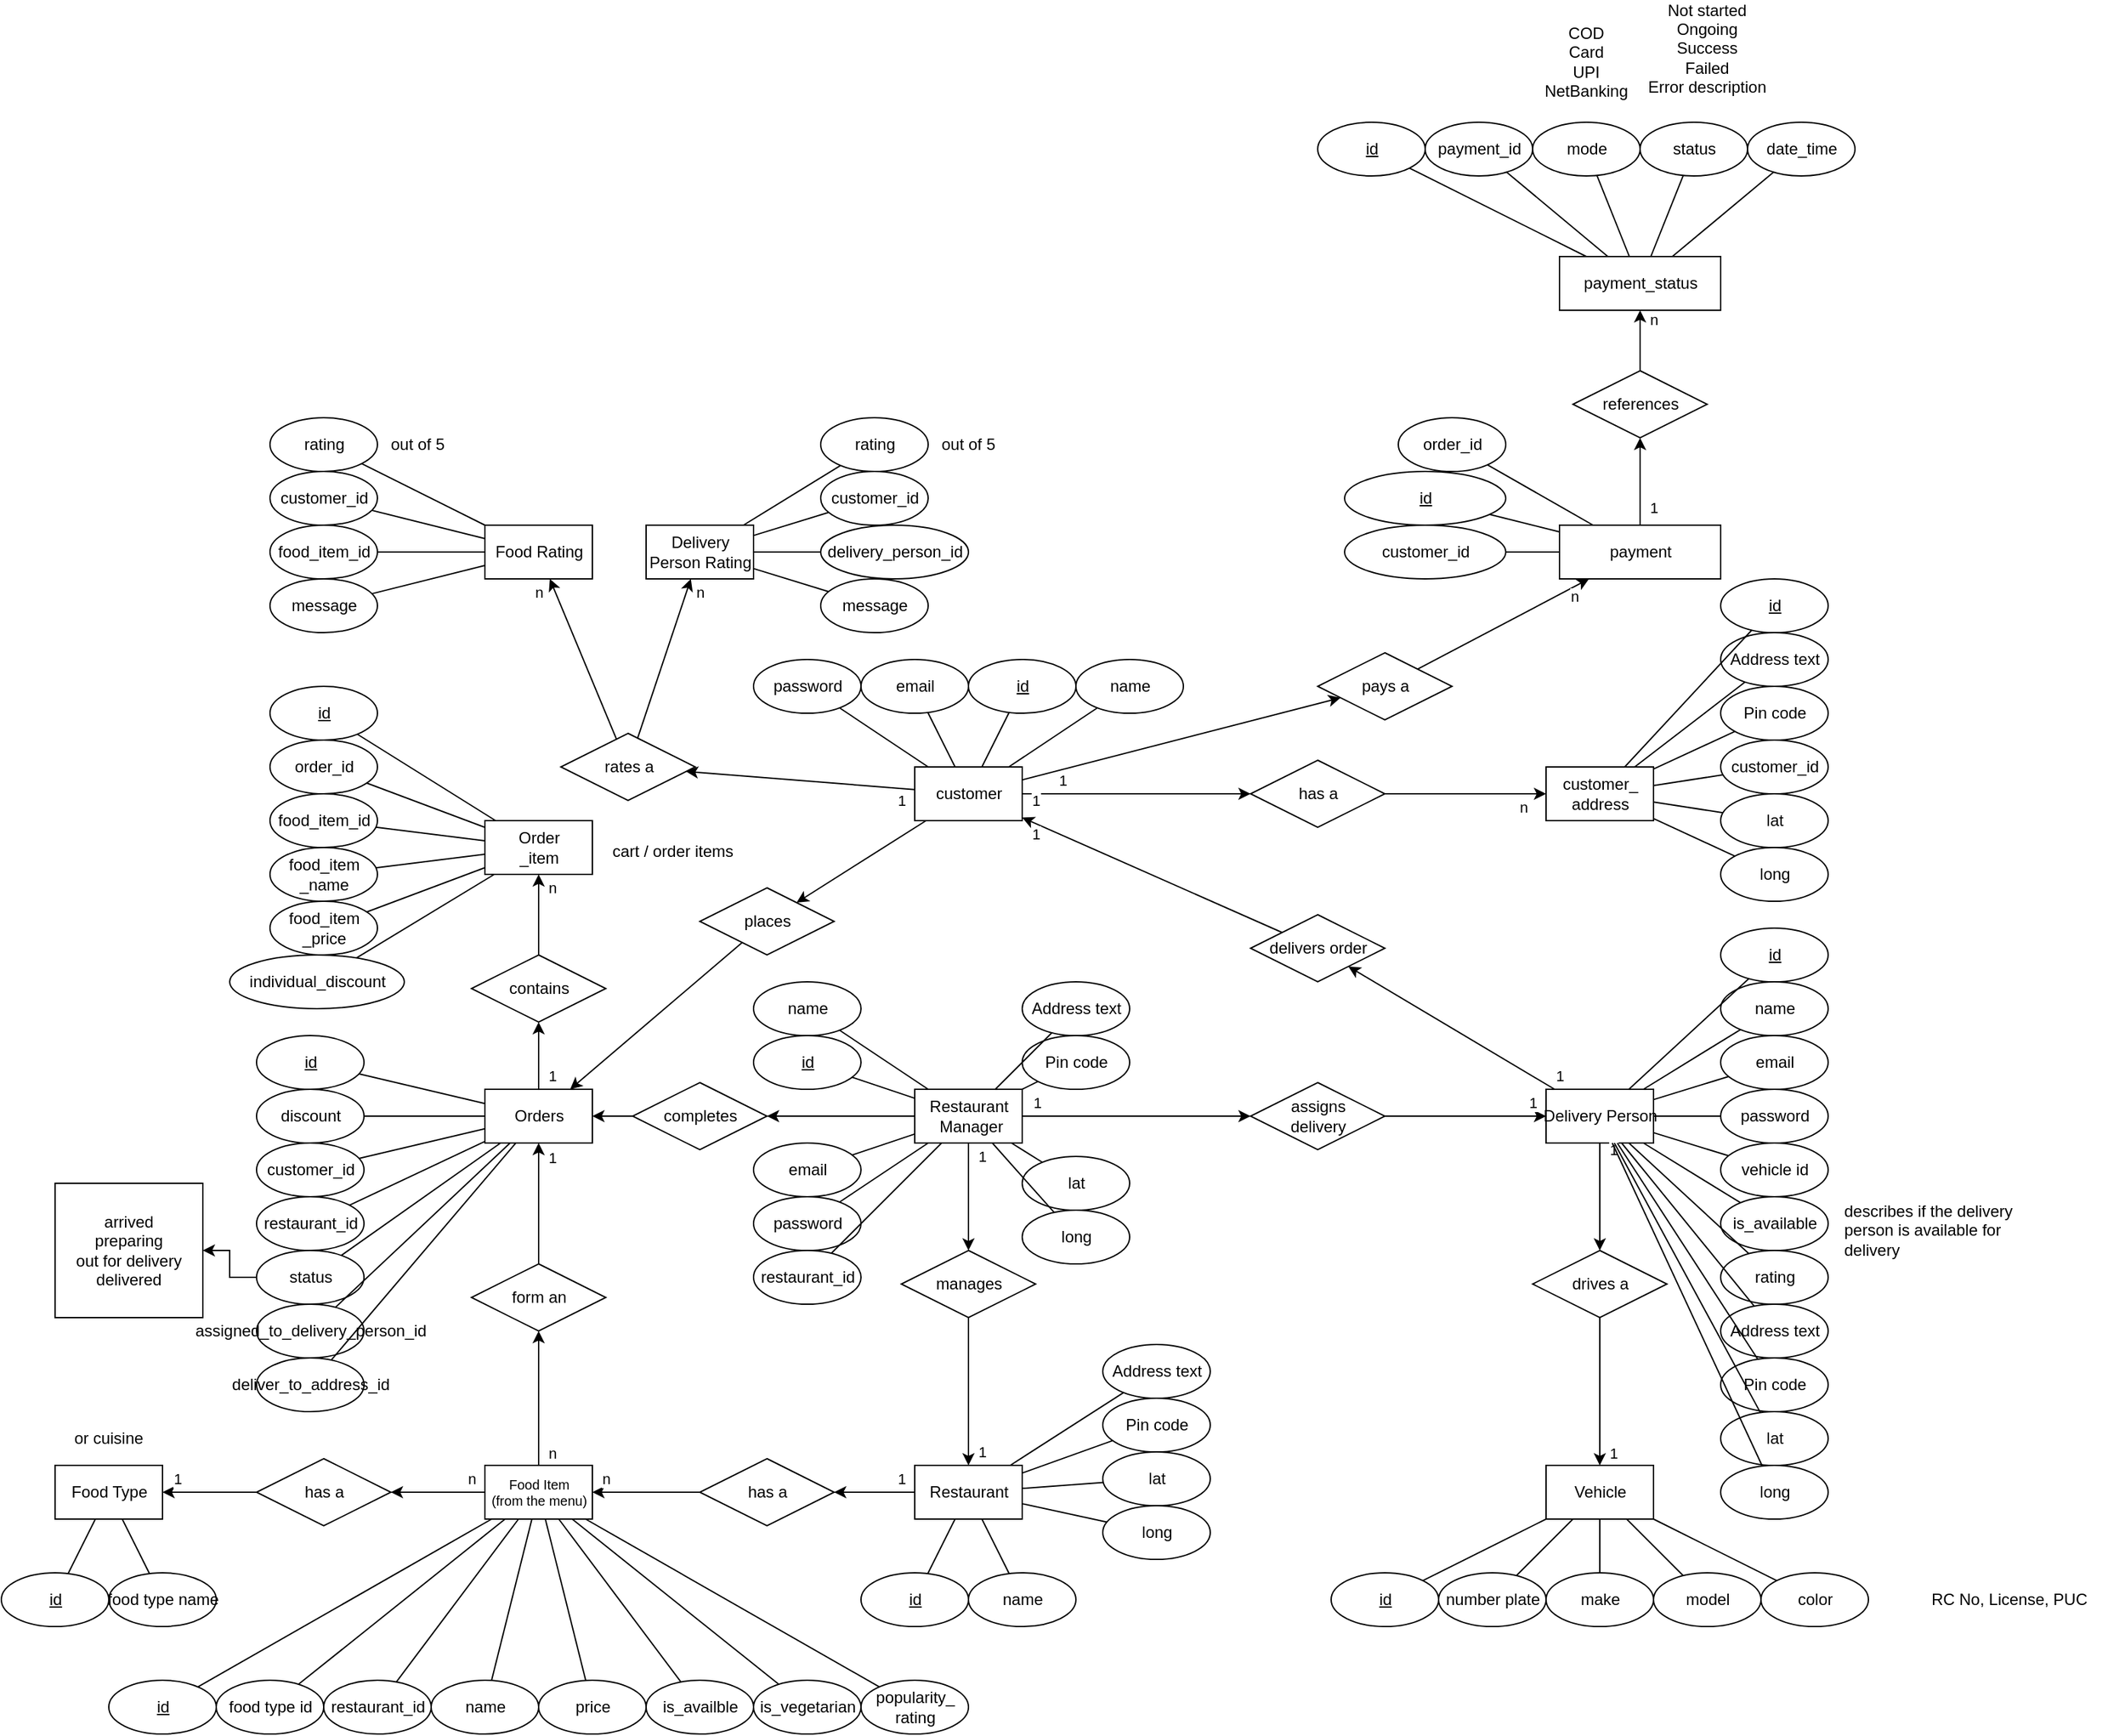<mxfile version="16.5.6" type="github">
  <diagram id="fd4n77I02KMqg5OLKuqp" name="Page-1">
    <mxGraphModel dx="1673" dy="1926" grid="1" gridSize="10" guides="1" tooltips="1" connect="1" arrows="1" fold="1" page="1" pageScale="1" pageWidth="1600" pageHeight="900" math="0" shadow="0">
      <root>
        <mxCell id="0" />
        <mxCell id="1" parent="0" />
        <mxCell id="MphkFnUnFCBE37njWN6I-1" value="customer" style="rounded=0;html=1;" parent="1" vertex="1">
          <mxGeometry x="720" y="140" width="80" height="40" as="geometry" />
        </mxCell>
        <mxCell id="MphkFnUnFCBE37njWN6I-2" value="id" style="ellipse;html=1;fontStyle=4" parent="1" vertex="1">
          <mxGeometry x="760" y="60" width="80" height="40" as="geometry" />
        </mxCell>
        <mxCell id="MphkFnUnFCBE37njWN6I-3" value="email" style="ellipse;html=1;" parent="1" vertex="1">
          <mxGeometry x="680" y="60" width="80" height="40" as="geometry" />
        </mxCell>
        <mxCell id="MphkFnUnFCBE37njWN6I-4" value="password" style="ellipse;html=1;" parent="1" vertex="1">
          <mxGeometry x="600" y="60" width="80" height="40" as="geometry" />
        </mxCell>
        <mxCell id="MphkFnUnFCBE37njWN6I-5" value="name" style="ellipse;html=1;" parent="1" vertex="1">
          <mxGeometry x="840" y="60" width="80" height="40" as="geometry" />
        </mxCell>
        <mxCell id="MphkFnUnFCBE37njWN6I-6" value="&lt;div&gt;customer_&lt;/div&gt;&lt;div&gt;address&lt;/div&gt;" style="rounded=0;html=1;" parent="1" vertex="1">
          <mxGeometry x="1190" y="140" width="80" height="40" as="geometry" />
        </mxCell>
        <mxCell id="MphkFnUnFCBE37njWN6I-7" value="" style="endArrow=none;html=1;rounded=0;" parent="1" source="MphkFnUnFCBE37njWN6I-4" target="MphkFnUnFCBE37njWN6I-1" edge="1">
          <mxGeometry width="50" height="50" relative="1" as="geometry">
            <mxPoint x="960" y="310" as="sourcePoint" />
            <mxPoint x="1010" y="260" as="targetPoint" />
          </mxGeometry>
        </mxCell>
        <mxCell id="MphkFnUnFCBE37njWN6I-8" value="" style="endArrow=none;html=1;rounded=0;" parent="1" source="MphkFnUnFCBE37njWN6I-3" target="MphkFnUnFCBE37njWN6I-1" edge="1">
          <mxGeometry width="50" height="50" relative="1" as="geometry">
            <mxPoint x="690" y="170" as="sourcePoint" />
            <mxPoint x="730" y="170" as="targetPoint" />
          </mxGeometry>
        </mxCell>
        <mxCell id="MphkFnUnFCBE37njWN6I-9" value="" style="endArrow=none;html=1;rounded=0;" parent="1" source="MphkFnUnFCBE37njWN6I-2" target="MphkFnUnFCBE37njWN6I-1" edge="1">
          <mxGeometry width="50" height="50" relative="1" as="geometry">
            <mxPoint x="683.538" y="140.9" as="sourcePoint" />
            <mxPoint x="730" y="156.667" as="targetPoint" />
          </mxGeometry>
        </mxCell>
        <mxCell id="MphkFnUnFCBE37njWN6I-10" value="" style="endArrow=none;html=1;rounded=0;" parent="1" source="MphkFnUnFCBE37njWN6I-5" target="MphkFnUnFCBE37njWN6I-1" edge="1">
          <mxGeometry width="50" height="50" relative="1" as="geometry">
            <mxPoint x="674.0" y="106.0" as="sourcePoint" />
            <mxPoint x="740" y="150" as="targetPoint" />
          </mxGeometry>
        </mxCell>
        <mxCell id="MphkFnUnFCBE37njWN6I-11" value="" style="endArrow=classic;html=1;rounded=0;endFill=1;" parent="1" source="MphkFnUnFCBE37njWN6I-1" target="MphkFnUnFCBE37njWN6I-12" edge="1">
          <mxGeometry width="50" height="50" relative="1" as="geometry">
            <mxPoint x="960" y="310" as="sourcePoint" />
            <mxPoint x="1010" y="260" as="targetPoint" />
          </mxGeometry>
        </mxCell>
        <mxCell id="z6kcJXeky-D9c9EvKkV3-50" value="1" style="edgeLabel;html=1;align=center;verticalAlign=middle;resizable=0;points=[];" parent="MphkFnUnFCBE37njWN6I-11" vertex="1" connectable="0">
          <mxGeometry x="-0.92" y="-1" relative="1" as="geometry">
            <mxPoint x="3" y="4" as="offset" />
          </mxGeometry>
        </mxCell>
        <mxCell id="MphkFnUnFCBE37njWN6I-12" value="has a" style="shape=rhombus;perimeter=rhombusPerimeter;html=1;align=center;" parent="1" vertex="1">
          <mxGeometry x="970" y="135" width="100" height="50" as="geometry" />
        </mxCell>
        <mxCell id="MphkFnUnFCBE37njWN6I-13" value="" style="endArrow=classic;html=1;rounded=0;endFill=1;" parent="1" source="MphkFnUnFCBE37njWN6I-12" target="MphkFnUnFCBE37njWN6I-6" edge="1">
          <mxGeometry relative="1" as="geometry">
            <mxPoint x="1000" y="290" as="sourcePoint" />
            <mxPoint x="1160" y="290" as="targetPoint" />
          </mxGeometry>
        </mxCell>
        <mxCell id="z6kcJXeky-D9c9EvKkV3-51" value="&lt;div&gt;n&lt;/div&gt;" style="edgeLabel;html=1;align=center;verticalAlign=middle;resizable=0;points=[];" parent="MphkFnUnFCBE37njWN6I-13" vertex="1" connectable="0">
          <mxGeometry x="0.708" y="-2" relative="1" as="geometry">
            <mxPoint y="8" as="offset" />
          </mxGeometry>
        </mxCell>
        <mxCell id="MphkFnUnFCBE37njWN6I-14" value="id" style="ellipse;html=1;align=center;fontStyle=4" parent="1" vertex="1">
          <mxGeometry x="1320" width="80" height="40" as="geometry" />
        </mxCell>
        <mxCell id="MphkFnUnFCBE37njWN6I-16" value="Address text" style="ellipse;html=1;align=center;" parent="1" vertex="1">
          <mxGeometry x="1320" y="40" width="80" height="40" as="geometry" />
        </mxCell>
        <mxCell id="MphkFnUnFCBE37njWN6I-17" value="Pin code" style="ellipse;html=1;align=center;" parent="1" vertex="1">
          <mxGeometry x="1320" y="80" width="80" height="40" as="geometry" />
        </mxCell>
        <mxCell id="MphkFnUnFCBE37njWN6I-20" value="" style="endArrow=none;html=1;rounded=0;" parent="1" source="MphkFnUnFCBE37njWN6I-6" target="MphkFnUnFCBE37njWN6I-14" edge="1">
          <mxGeometry relative="1" as="geometry">
            <mxPoint x="1120" y="260" as="sourcePoint" />
            <mxPoint x="1280" y="260" as="targetPoint" />
          </mxGeometry>
        </mxCell>
        <mxCell id="MphkFnUnFCBE37njWN6I-22" value="" style="endArrow=none;html=1;rounded=0;" parent="1" source="MphkFnUnFCBE37njWN6I-6" target="MphkFnUnFCBE37njWN6I-16" edge="1">
          <mxGeometry relative="1" as="geometry">
            <mxPoint x="1260" y="160" as="sourcePoint" />
            <mxPoint x="1280.299" y="119.403" as="targetPoint" />
          </mxGeometry>
        </mxCell>
        <mxCell id="MphkFnUnFCBE37njWN6I-23" value="" style="endArrow=none;html=1;rounded=0;" parent="1" source="MphkFnUnFCBE37njWN6I-6" target="MphkFnUnFCBE37njWN6I-17" edge="1">
          <mxGeometry relative="1" as="geometry">
            <mxPoint x="1270" y="170" as="sourcePoint" />
            <mxPoint x="1290.299" y="129.403" as="targetPoint" />
          </mxGeometry>
        </mxCell>
        <mxCell id="MphkFnUnFCBE37njWN6I-26" value="&lt;div&gt;Restaurant&lt;/div&gt;&amp;nbsp;Manager" style="rounded=0;html=1;" parent="1" vertex="1">
          <mxGeometry x="720" y="380" width="80" height="40" as="geometry" />
        </mxCell>
        <mxCell id="MphkFnUnFCBE37njWN6I-28" value="Delivery Person" style="rounded=0;html=1;" parent="1" vertex="1">
          <mxGeometry x="1190" y="380" width="80" height="40" as="geometry" />
        </mxCell>
        <mxCell id="MphkFnUnFCBE37njWN6I-29" value="" style="endArrow=classic;html=1;rounded=0;endFill=1;" parent="1" source="MphkFnUnFCBE37njWN6I-26" target="MphkFnUnFCBE37njWN6I-30" edge="1">
          <mxGeometry width="50" height="50" relative="1" as="geometry">
            <mxPoint x="800" y="350" as="sourcePoint" />
            <mxPoint x="1010" y="450" as="targetPoint" />
          </mxGeometry>
        </mxCell>
        <mxCell id="z6kcJXeky-D9c9EvKkV3-58" value="1" style="edgeLabel;html=1;align=center;verticalAlign=middle;resizable=0;points=[];" parent="MphkFnUnFCBE37njWN6I-29" vertex="1" connectable="0">
          <mxGeometry x="-0.973" relative="1" as="geometry">
            <mxPoint x="8" y="-10" as="offset" />
          </mxGeometry>
        </mxCell>
        <mxCell id="MphkFnUnFCBE37njWN6I-30" value="&lt;div&gt;assigns&lt;/div&gt;&lt;div&gt;delivery&lt;/div&gt;" style="shape=rhombus;perimeter=rhombusPerimeter;html=1;align=center;" parent="1" vertex="1">
          <mxGeometry x="970" y="375" width="100" height="50" as="geometry" />
        </mxCell>
        <mxCell id="MphkFnUnFCBE37njWN6I-31" value="" style="endArrow=classic;html=1;rounded=0;endFill=1;" parent="1" source="MphkFnUnFCBE37njWN6I-30" target="MphkFnUnFCBE37njWN6I-28" edge="1">
          <mxGeometry relative="1" as="geometry">
            <mxPoint x="1000" y="480" as="sourcePoint" />
            <mxPoint x="1140" y="350" as="targetPoint" />
          </mxGeometry>
        </mxCell>
        <mxCell id="z6kcJXeky-D9c9EvKkV3-59" value="1" style="edgeLabel;html=1;align=center;verticalAlign=middle;resizable=0;points=[];" parent="MphkFnUnFCBE37njWN6I-31" vertex="1" connectable="0">
          <mxGeometry x="0.804" relative="1" as="geometry">
            <mxPoint x="2" y="-10" as="offset" />
          </mxGeometry>
        </mxCell>
        <mxCell id="MphkFnUnFCBE37njWN6I-32" value="" style="endArrow=none;html=1;rounded=0;startArrow=classic;startFill=1;" parent="1" source="MphkFnUnFCBE37njWN6I-1" target="MphkFnUnFCBE37njWN6I-33" edge="1">
          <mxGeometry width="50" height="50" relative="1" as="geometry">
            <mxPoint x="800" y="235" as="sourcePoint" />
            <mxPoint x="1010" y="335" as="targetPoint" />
          </mxGeometry>
        </mxCell>
        <mxCell id="z6kcJXeky-D9c9EvKkV3-57" value="1" style="edgeLabel;html=1;align=center;verticalAlign=middle;resizable=0;points=[];" parent="MphkFnUnFCBE37njWN6I-32" vertex="1" connectable="0">
          <mxGeometry x="-0.88" relative="1" as="geometry">
            <mxPoint x="-2" y="7" as="offset" />
          </mxGeometry>
        </mxCell>
        <mxCell id="MphkFnUnFCBE37njWN6I-33" value="delivers order" style="shape=rhombus;perimeter=rhombusPerimeter;html=1;align=center;" parent="1" vertex="1">
          <mxGeometry x="970" y="250" width="100" height="50" as="geometry" />
        </mxCell>
        <mxCell id="MphkFnUnFCBE37njWN6I-34" value="" style="endArrow=none;html=1;rounded=0;startArrow=classic;startFill=1;" parent="1" source="MphkFnUnFCBE37njWN6I-33" target="MphkFnUnFCBE37njWN6I-28" edge="1">
          <mxGeometry relative="1" as="geometry">
            <mxPoint x="1000" y="395" as="sourcePoint" />
            <mxPoint x="1140" y="265" as="targetPoint" />
          </mxGeometry>
        </mxCell>
        <mxCell id="z6kcJXeky-D9c9EvKkV3-56" value="1" style="edgeLabel;html=1;align=center;verticalAlign=middle;resizable=0;points=[];" parent="MphkFnUnFCBE37njWN6I-34" vertex="1" connectable="0">
          <mxGeometry x="0.887" y="1" relative="1" as="geometry">
            <mxPoint x="12" y="-4" as="offset" />
          </mxGeometry>
        </mxCell>
        <mxCell id="MphkFnUnFCBE37njWN6I-35" value="id" style="ellipse;html=1;align=center;fontStyle=4" parent="1" vertex="1">
          <mxGeometry x="1320" y="260" width="80" height="40" as="geometry" />
        </mxCell>
        <mxCell id="MphkFnUnFCBE37njWN6I-36" value="name" style="ellipse;html=1;align=center;" parent="1" vertex="1">
          <mxGeometry x="1320" y="300" width="80" height="40" as="geometry" />
        </mxCell>
        <mxCell id="MphkFnUnFCBE37njWN6I-39" value="" style="endArrow=none;html=1;rounded=0;" parent="1" source="MphkFnUnFCBE37njWN6I-28" target="MphkFnUnFCBE37njWN6I-35" edge="1">
          <mxGeometry relative="1" as="geometry">
            <mxPoint x="1140" y="280" as="sourcePoint" />
            <mxPoint x="1300" y="280" as="targetPoint" />
          </mxGeometry>
        </mxCell>
        <mxCell id="MphkFnUnFCBE37njWN6I-40" value="" style="endArrow=none;html=1;rounded=0;" parent="1" source="MphkFnUnFCBE37njWN6I-28" target="MphkFnUnFCBE37njWN6I-36" edge="1">
          <mxGeometry relative="1" as="geometry">
            <mxPoint x="1280" y="393.333" as="sourcePoint" />
            <mxPoint x="1325.449" y="380.077" as="targetPoint" />
          </mxGeometry>
        </mxCell>
        <mxCell id="MphkFnUnFCBE37njWN6I-42" value="email" style="ellipse;html=1;align=center;" parent="1" vertex="1">
          <mxGeometry x="1320" y="340" width="80" height="40" as="geometry" />
        </mxCell>
        <mxCell id="MphkFnUnFCBE37njWN6I-43" value="password" style="ellipse;html=1;align=center;" parent="1" vertex="1">
          <mxGeometry x="1320" y="380" width="80" height="40" as="geometry" />
        </mxCell>
        <mxCell id="MphkFnUnFCBE37njWN6I-44" value="vehicle id" style="ellipse;html=1;align=center;" parent="1" vertex="1">
          <mxGeometry x="1320" y="420" width="80" height="40" as="geometry" />
        </mxCell>
        <mxCell id="MphkFnUnFCBE37njWN6I-45" value="" style="endArrow=none;html=1;rounded=0;" parent="1" source="MphkFnUnFCBE37njWN6I-28" target="MphkFnUnFCBE37njWN6I-42" edge="1">
          <mxGeometry relative="1" as="geometry">
            <mxPoint x="1220" y="420" as="sourcePoint" />
            <mxPoint x="1380" y="420" as="targetPoint" />
          </mxGeometry>
        </mxCell>
        <mxCell id="MphkFnUnFCBE37njWN6I-46" value="" style="endArrow=none;html=1;rounded=0;" parent="1" source="MphkFnUnFCBE37njWN6I-28" target="MphkFnUnFCBE37njWN6I-43" edge="1">
          <mxGeometry relative="1" as="geometry">
            <mxPoint x="1220" y="420" as="sourcePoint" />
            <mxPoint x="1380" y="420" as="targetPoint" />
          </mxGeometry>
        </mxCell>
        <mxCell id="MphkFnUnFCBE37njWN6I-47" value="" style="endArrow=none;html=1;rounded=0;" parent="1" source="MphkFnUnFCBE37njWN6I-28" target="MphkFnUnFCBE37njWN6I-44" edge="1">
          <mxGeometry relative="1" as="geometry">
            <mxPoint x="1220" y="420" as="sourcePoint" />
            <mxPoint x="1380" y="420" as="targetPoint" />
          </mxGeometry>
        </mxCell>
        <mxCell id="MphkFnUnFCBE37njWN6I-49" value="" style="endArrow=none;html=1;rounded=0;startArrow=classic;startFill=1;" parent="1" target="MphkFnUnFCBE37njWN6I-50" edge="1">
          <mxGeometry width="50" height="50" relative="1" as="geometry">
            <mxPoint x="1230" y="660" as="sourcePoint" />
            <mxPoint x="1330" y="635" as="targetPoint" />
          </mxGeometry>
        </mxCell>
        <mxCell id="z6kcJXeky-D9c9EvKkV3-62" value="1" style="edgeLabel;html=1;align=center;verticalAlign=middle;resizable=0;points=[];" parent="MphkFnUnFCBE37njWN6I-49" vertex="1" connectable="0">
          <mxGeometry x="-0.933" y="-1" relative="1" as="geometry">
            <mxPoint x="9" y="-6" as="offset" />
          </mxGeometry>
        </mxCell>
        <mxCell id="MphkFnUnFCBE37njWN6I-50" value="drives a" style="shape=rhombus;perimeter=rhombusPerimeter;html=1;align=center;" parent="1" vertex="1">
          <mxGeometry x="1180" y="500" width="100" height="50" as="geometry" />
        </mxCell>
        <mxCell id="MphkFnUnFCBE37njWN6I-51" value="" style="endArrow=none;html=1;rounded=0;startArrow=classic;startFill=1;" parent="1" source="MphkFnUnFCBE37njWN6I-50" target="MphkFnUnFCBE37njWN6I-28" edge="1">
          <mxGeometry relative="1" as="geometry">
            <mxPoint x="1220" y="665" as="sourcePoint" />
            <mxPoint x="1326.314" y="430" as="targetPoint" />
          </mxGeometry>
        </mxCell>
        <mxCell id="z6kcJXeky-D9c9EvKkV3-60" value="1" style="edgeLabel;html=1;align=center;verticalAlign=middle;resizable=0;points=[];" parent="MphkFnUnFCBE37njWN6I-51" vertex="1" connectable="0">
          <mxGeometry x="0.88" y="1" relative="1" as="geometry">
            <mxPoint x="11" as="offset" />
          </mxGeometry>
        </mxCell>
        <mxCell id="MphkFnUnFCBE37njWN6I-52" value="Vehicle" style="rounded=0;html=1;" parent="1" vertex="1">
          <mxGeometry x="1190" y="660" width="80" height="40" as="geometry" />
        </mxCell>
        <mxCell id="MphkFnUnFCBE37njWN6I-57" value="id" style="ellipse;html=1;align=center;fontStyle=4" parent="1" vertex="1">
          <mxGeometry x="1030" y="740" width="80" height="40" as="geometry" />
        </mxCell>
        <mxCell id="MphkFnUnFCBE37njWN6I-58" value="number plate" style="ellipse;html=1;align=center;" parent="1" vertex="1">
          <mxGeometry x="1110" y="740" width="80" height="40" as="geometry" />
        </mxCell>
        <mxCell id="MphkFnUnFCBE37njWN6I-59" value="make" style="ellipse;html=1;align=center;" parent="1" vertex="1">
          <mxGeometry x="1190" y="740" width="80" height="40" as="geometry" />
        </mxCell>
        <mxCell id="MphkFnUnFCBE37njWN6I-62" value="model" style="ellipse;html=1;align=center;" parent="1" vertex="1">
          <mxGeometry x="1270" y="740" width="80" height="40" as="geometry" />
        </mxCell>
        <mxCell id="MphkFnUnFCBE37njWN6I-63" value="color" style="ellipse;html=1;align=center;" parent="1" vertex="1">
          <mxGeometry x="1350" y="740" width="80" height="40" as="geometry" />
        </mxCell>
        <mxCell id="MphkFnUnFCBE37njWN6I-64" value="" style="endArrow=none;html=1;rounded=0;" parent="1" source="MphkFnUnFCBE37njWN6I-52" target="MphkFnUnFCBE37njWN6I-57" edge="1">
          <mxGeometry relative="1" as="geometry">
            <mxPoint x="1190" y="660" as="sourcePoint" />
            <mxPoint x="1350" y="660" as="targetPoint" />
          </mxGeometry>
        </mxCell>
        <mxCell id="MphkFnUnFCBE37njWN6I-67" value="" style="endArrow=none;html=1;rounded=0;" parent="1" source="MphkFnUnFCBE37njWN6I-52" target="MphkFnUnFCBE37njWN6I-58" edge="1">
          <mxGeometry relative="1" as="geometry">
            <mxPoint x="1240" y="660" as="sourcePoint" />
            <mxPoint x="1400" y="660" as="targetPoint" />
          </mxGeometry>
        </mxCell>
        <mxCell id="MphkFnUnFCBE37njWN6I-68" value="" style="endArrow=none;html=1;rounded=0;" parent="1" source="MphkFnUnFCBE37njWN6I-52" target="MphkFnUnFCBE37njWN6I-59" edge="1">
          <mxGeometry relative="1" as="geometry">
            <mxPoint x="1240" y="660" as="sourcePoint" />
            <mxPoint x="1400" y="660" as="targetPoint" />
          </mxGeometry>
        </mxCell>
        <mxCell id="MphkFnUnFCBE37njWN6I-69" value="" style="endArrow=none;html=1;rounded=0;" parent="1" source="MphkFnUnFCBE37njWN6I-52" target="MphkFnUnFCBE37njWN6I-62" edge="1">
          <mxGeometry relative="1" as="geometry">
            <mxPoint x="1240" y="660" as="sourcePoint" />
            <mxPoint x="1400" y="660" as="targetPoint" />
          </mxGeometry>
        </mxCell>
        <mxCell id="MphkFnUnFCBE37njWN6I-70" value="" style="endArrow=none;html=1;rounded=0;" parent="1" source="MphkFnUnFCBE37njWN6I-52" target="MphkFnUnFCBE37njWN6I-63" edge="1">
          <mxGeometry relative="1" as="geometry">
            <mxPoint x="1240" y="660" as="sourcePoint" />
            <mxPoint x="1400" y="660" as="targetPoint" />
          </mxGeometry>
        </mxCell>
        <mxCell id="MphkFnUnFCBE37njWN6I-71" value="&lt;div style=&quot;font-size: 10px;&quot;&gt;Food Item&lt;/div&gt;&lt;div style=&quot;font-size: 10px;&quot;&gt;(from the menu)&lt;/div&gt;" style="rounded=0;html=1;fontSize=10;" parent="1" vertex="1">
          <mxGeometry x="400" y="660" width="80" height="40" as="geometry" />
        </mxCell>
        <mxCell id="MphkFnUnFCBE37njWN6I-73" value="&lt;div&gt;Orders&lt;/div&gt;" style="rounded=0;html=1;" parent="1" vertex="1">
          <mxGeometry x="400" y="380" width="80" height="40" as="geometry" />
        </mxCell>
        <mxCell id="MphkFnUnFCBE37njWN6I-74" value="" style="endArrow=none;html=1;rounded=0;startArrow=classic;startFill=1;" parent="1" source="MphkFnUnFCBE37njWN6I-94" target="MphkFnUnFCBE37njWN6I-75" edge="1">
          <mxGeometry width="50" height="50" relative="1" as="geometry">
            <mxPoint x="760" y="620" as="sourcePoint" />
            <mxPoint x="860" y="665" as="targetPoint" />
          </mxGeometry>
        </mxCell>
        <mxCell id="z6kcJXeky-D9c9EvKkV3-64" value="1" style="edgeLabel;html=1;align=center;verticalAlign=middle;resizable=0;points=[];" parent="MphkFnUnFCBE37njWN6I-74" vertex="1" connectable="0">
          <mxGeometry x="-0.82" relative="1" as="geometry">
            <mxPoint x="10" as="offset" />
          </mxGeometry>
        </mxCell>
        <mxCell id="MphkFnUnFCBE37njWN6I-75" value="manages" style="shape=rhombus;perimeter=rhombusPerimeter;html=1;align=center;" parent="1" vertex="1">
          <mxGeometry x="710" y="500" width="100" height="50" as="geometry" />
        </mxCell>
        <mxCell id="MphkFnUnFCBE37njWN6I-76" value="" style="endArrow=none;html=1;rounded=0;startArrow=classic;startFill=1;" parent="1" source="MphkFnUnFCBE37njWN6I-75" target="MphkFnUnFCBE37njWN6I-26" edge="1">
          <mxGeometry relative="1" as="geometry">
            <mxPoint x="750" y="695" as="sourcePoint" />
            <mxPoint x="760" y="430" as="targetPoint" />
          </mxGeometry>
        </mxCell>
        <mxCell id="z6kcJXeky-D9c9EvKkV3-63" value="1" style="edgeLabel;html=1;align=center;verticalAlign=middle;resizable=0;points=[];" parent="MphkFnUnFCBE37njWN6I-76" vertex="1" connectable="0">
          <mxGeometry x="0.912" relative="1" as="geometry">
            <mxPoint x="10" y="6" as="offset" />
          </mxGeometry>
        </mxCell>
        <mxCell id="MphkFnUnFCBE37njWN6I-80" value="id" style="ellipse;html=1;fontStyle=4" parent="1" vertex="1">
          <mxGeometry x="600" y="340" width="80" height="40" as="geometry" />
        </mxCell>
        <mxCell id="MphkFnUnFCBE37njWN6I-81" value="email" style="ellipse;html=1;" parent="1" vertex="1">
          <mxGeometry x="600" y="420" width="80" height="40" as="geometry" />
        </mxCell>
        <mxCell id="MphkFnUnFCBE37njWN6I-82" value="password" style="ellipse;html=1;" parent="1" vertex="1">
          <mxGeometry x="600" y="460" width="80" height="40" as="geometry" />
        </mxCell>
        <mxCell id="MphkFnUnFCBE37njWN6I-83" value="name" style="ellipse;html=1;" parent="1" vertex="1">
          <mxGeometry x="600" y="300" width="80" height="40" as="geometry" />
        </mxCell>
        <mxCell id="MphkFnUnFCBE37njWN6I-84" value="" style="endArrow=none;html=1;rounded=0;" parent="1" source="MphkFnUnFCBE37njWN6I-82" target="MphkFnUnFCBE37njWN6I-26" edge="1">
          <mxGeometry relative="1" as="geometry">
            <mxPoint x="850" y="280" as="sourcePoint" />
            <mxPoint x="1010" y="280" as="targetPoint" />
          </mxGeometry>
        </mxCell>
        <mxCell id="MphkFnUnFCBE37njWN6I-85" value="" style="endArrow=none;html=1;rounded=0;" parent="1" source="MphkFnUnFCBE37njWN6I-81" target="MphkFnUnFCBE37njWN6I-26" edge="1">
          <mxGeometry relative="1" as="geometry">
            <mxPoint x="850" y="280" as="sourcePoint" />
            <mxPoint x="1010" y="280" as="targetPoint" />
          </mxGeometry>
        </mxCell>
        <mxCell id="MphkFnUnFCBE37njWN6I-86" value="" style="endArrow=none;html=1;rounded=0;" parent="1" source="MphkFnUnFCBE37njWN6I-80" target="MphkFnUnFCBE37njWN6I-26" edge="1">
          <mxGeometry relative="1" as="geometry">
            <mxPoint x="850" y="280" as="sourcePoint" />
            <mxPoint x="1010" y="280" as="targetPoint" />
          </mxGeometry>
        </mxCell>
        <mxCell id="MphkFnUnFCBE37njWN6I-87" value="" style="endArrow=none;html=1;rounded=0;" parent="1" source="MphkFnUnFCBE37njWN6I-83" target="MphkFnUnFCBE37njWN6I-26" edge="1">
          <mxGeometry relative="1" as="geometry">
            <mxPoint x="850" y="280" as="sourcePoint" />
            <mxPoint x="1010" y="280" as="targetPoint" />
          </mxGeometry>
        </mxCell>
        <mxCell id="MphkFnUnFCBE37njWN6I-89" value="food type id" style="ellipse;html=1;align=center;" parent="1" vertex="1">
          <mxGeometry x="200" y="820" width="80" height="40" as="geometry" />
        </mxCell>
        <mxCell id="MphkFnUnFCBE37njWN6I-90" value="id" style="ellipse;html=1;align=center;fontStyle=4" parent="1" vertex="1">
          <mxGeometry x="120" y="820" width="80" height="40" as="geometry" />
        </mxCell>
        <mxCell id="MphkFnUnFCBE37njWN6I-91" value="restaurant_id" style="ellipse;html=1;" parent="1" vertex="1">
          <mxGeometry x="600" y="500" width="80" height="40" as="geometry" />
        </mxCell>
        <mxCell id="MphkFnUnFCBE37njWN6I-92" value="" style="endArrow=none;html=1;rounded=0;" parent="1" source="MphkFnUnFCBE37njWN6I-91" target="MphkFnUnFCBE37njWN6I-26" edge="1">
          <mxGeometry relative="1" as="geometry">
            <mxPoint x="580" y="490" as="sourcePoint" />
            <mxPoint x="740" y="490" as="targetPoint" />
          </mxGeometry>
        </mxCell>
        <mxCell id="MphkFnUnFCBE37njWN6I-93" value="restaurant_id" style="ellipse;html=1;align=center;" parent="1" vertex="1">
          <mxGeometry x="280" y="820" width="80" height="40" as="geometry" />
        </mxCell>
        <mxCell id="MphkFnUnFCBE37njWN6I-94" value="Restaurant" style="rounded=0;html=1;" parent="1" vertex="1">
          <mxGeometry x="720" y="660" width="80" height="40" as="geometry" />
        </mxCell>
        <mxCell id="MphkFnUnFCBE37njWN6I-96" value="" style="endArrow=none;html=1;rounded=0;startArrow=classic;startFill=1;" parent="1" source="MphkFnUnFCBE37njWN6I-71" target="MphkFnUnFCBE37njWN6I-97" edge="1">
          <mxGeometry width="50" height="50" relative="1" as="geometry">
            <mxPoint x="900" y="690" as="sourcePoint" />
            <mxPoint x="1000" y="695" as="targetPoint" />
          </mxGeometry>
        </mxCell>
        <mxCell id="z6kcJXeky-D9c9EvKkV3-66" value="n" style="edgeLabel;html=1;align=center;verticalAlign=middle;resizable=0;points=[];" parent="MphkFnUnFCBE37njWN6I-96" vertex="1" connectable="0">
          <mxGeometry x="-0.88" relative="1" as="geometry">
            <mxPoint x="5" y="-10" as="offset" />
          </mxGeometry>
        </mxCell>
        <mxCell id="MphkFnUnFCBE37njWN6I-97" value="has a" style="shape=rhombus;perimeter=rhombusPerimeter;html=1;align=center;" parent="1" vertex="1">
          <mxGeometry x="560" y="655" width="100" height="50" as="geometry" />
        </mxCell>
        <mxCell id="MphkFnUnFCBE37njWN6I-98" value="" style="endArrow=none;html=1;rounded=0;startArrow=classic;startFill=1;" parent="1" source="MphkFnUnFCBE37njWN6I-97" target="MphkFnUnFCBE37njWN6I-94" edge="1">
          <mxGeometry relative="1" as="geometry">
            <mxPoint x="640" y="725" as="sourcePoint" />
            <mxPoint x="730" y="740" as="targetPoint" />
          </mxGeometry>
        </mxCell>
        <mxCell id="z6kcJXeky-D9c9EvKkV3-65" value="1" style="edgeLabel;html=1;align=center;verticalAlign=middle;resizable=0;points=[];" parent="MphkFnUnFCBE37njWN6I-98" vertex="1" connectable="0">
          <mxGeometry x="0.857" relative="1" as="geometry">
            <mxPoint x="-6" y="-10" as="offset" />
          </mxGeometry>
        </mxCell>
        <mxCell id="MphkFnUnFCBE37njWN6I-99" value="id" style="ellipse;html=1;align=center;fontStyle=4" parent="1" vertex="1">
          <mxGeometry x="680" y="740" width="80" height="40" as="geometry" />
        </mxCell>
        <mxCell id="MphkFnUnFCBE37njWN6I-100" value="name" style="ellipse;html=1;align=center;" parent="1" vertex="1">
          <mxGeometry x="760" y="740" width="80" height="40" as="geometry" />
        </mxCell>
        <mxCell id="MphkFnUnFCBE37njWN6I-102" value="Food Type" style="rounded=0;html=1;" parent="1" vertex="1">
          <mxGeometry x="80" y="660" width="80" height="40" as="geometry" />
        </mxCell>
        <mxCell id="MphkFnUnFCBE37njWN6I-103" value="food type name" style="ellipse;html=1;align=center;" parent="1" vertex="1">
          <mxGeometry x="120" y="740" width="80" height="40" as="geometry" />
        </mxCell>
        <mxCell id="MphkFnUnFCBE37njWN6I-104" value="id" style="ellipse;html=1;align=center;fontStyle=4" parent="1" vertex="1">
          <mxGeometry x="40" y="740" width="80" height="40" as="geometry" />
        </mxCell>
        <mxCell id="MphkFnUnFCBE37njWN6I-105" value="" style="endArrow=none;html=1;rounded=0;" parent="1" source="MphkFnUnFCBE37njWN6I-102" target="MphkFnUnFCBE37njWN6I-104" edge="1">
          <mxGeometry relative="1" as="geometry">
            <mxPoint x="230" y="680" as="sourcePoint" />
            <mxPoint x="390" y="680" as="targetPoint" />
          </mxGeometry>
        </mxCell>
        <mxCell id="MphkFnUnFCBE37njWN6I-106" value="" style="endArrow=none;html=1;rounded=0;" parent="1" source="MphkFnUnFCBE37njWN6I-102" target="MphkFnUnFCBE37njWN6I-103" edge="1">
          <mxGeometry relative="1" as="geometry">
            <mxPoint x="230" y="680" as="sourcePoint" />
            <mxPoint x="390" y="680" as="targetPoint" />
          </mxGeometry>
        </mxCell>
        <mxCell id="MphkFnUnFCBE37njWN6I-108" value="" style="endArrow=none;html=1;rounded=0;" parent="1" source="MphkFnUnFCBE37njWN6I-99" target="MphkFnUnFCBE37njWN6I-94" edge="1">
          <mxGeometry relative="1" as="geometry">
            <mxPoint x="500" y="640" as="sourcePoint" />
            <mxPoint x="660" y="640" as="targetPoint" />
          </mxGeometry>
        </mxCell>
        <mxCell id="MphkFnUnFCBE37njWN6I-109" value="" style="endArrow=none;html=1;rounded=0;" parent="1" source="MphkFnUnFCBE37njWN6I-100" target="MphkFnUnFCBE37njWN6I-94" edge="1">
          <mxGeometry relative="1" as="geometry">
            <mxPoint x="500" y="640" as="sourcePoint" />
            <mxPoint x="660" y="640" as="targetPoint" />
          </mxGeometry>
        </mxCell>
        <mxCell id="MphkFnUnFCBE37njWN6I-111" value="name" style="ellipse;html=1;align=center;" parent="1" vertex="1">
          <mxGeometry x="360" y="820" width="80" height="40" as="geometry" />
        </mxCell>
        <mxCell id="MphkFnUnFCBE37njWN6I-112" value="price" style="ellipse;html=1;align=center;" parent="1" vertex="1">
          <mxGeometry x="440" y="820" width="80" height="40" as="geometry" />
        </mxCell>
        <mxCell id="MphkFnUnFCBE37njWN6I-113" value="is_availble" style="ellipse;html=1;align=center;" parent="1" vertex="1">
          <mxGeometry x="520" y="820" width="80" height="40" as="geometry" />
        </mxCell>
        <mxCell id="MphkFnUnFCBE37njWN6I-114" value="" style="endArrow=none;html=1;rounded=0;" parent="1" source="MphkFnUnFCBE37njWN6I-71" target="MphkFnUnFCBE37njWN6I-90" edge="1">
          <mxGeometry relative="1" as="geometry">
            <mxPoint x="440" y="770" as="sourcePoint" />
            <mxPoint x="600" y="770" as="targetPoint" />
          </mxGeometry>
        </mxCell>
        <mxCell id="MphkFnUnFCBE37njWN6I-115" value="" style="endArrow=none;html=1;rounded=0;" parent="1" source="MphkFnUnFCBE37njWN6I-71" target="MphkFnUnFCBE37njWN6I-89" edge="1">
          <mxGeometry relative="1" as="geometry">
            <mxPoint x="440" y="770" as="sourcePoint" />
            <mxPoint x="600" y="770" as="targetPoint" />
          </mxGeometry>
        </mxCell>
        <mxCell id="MphkFnUnFCBE37njWN6I-116" value="" style="endArrow=none;html=1;rounded=0;" parent="1" source="MphkFnUnFCBE37njWN6I-71" target="MphkFnUnFCBE37njWN6I-93" edge="1">
          <mxGeometry relative="1" as="geometry">
            <mxPoint x="440" y="770" as="sourcePoint" />
            <mxPoint x="600" y="770" as="targetPoint" />
          </mxGeometry>
        </mxCell>
        <mxCell id="MphkFnUnFCBE37njWN6I-117" value="" style="endArrow=none;html=1;rounded=0;" parent="1" source="MphkFnUnFCBE37njWN6I-71" target="MphkFnUnFCBE37njWN6I-111" edge="1">
          <mxGeometry relative="1" as="geometry">
            <mxPoint x="440" y="770" as="sourcePoint" />
            <mxPoint x="600" y="770" as="targetPoint" />
          </mxGeometry>
        </mxCell>
        <mxCell id="MphkFnUnFCBE37njWN6I-118" value="" style="endArrow=none;html=1;rounded=0;" parent="1" source="MphkFnUnFCBE37njWN6I-71" target="MphkFnUnFCBE37njWN6I-112" edge="1">
          <mxGeometry relative="1" as="geometry">
            <mxPoint x="440" y="770" as="sourcePoint" />
            <mxPoint x="600" y="770" as="targetPoint" />
          </mxGeometry>
        </mxCell>
        <mxCell id="MphkFnUnFCBE37njWN6I-119" value="" style="endArrow=none;html=1;rounded=0;" parent="1" source="MphkFnUnFCBE37njWN6I-71" target="MphkFnUnFCBE37njWN6I-113" edge="1">
          <mxGeometry relative="1" as="geometry">
            <mxPoint x="440" y="770" as="sourcePoint" />
            <mxPoint x="600" y="770" as="targetPoint" />
          </mxGeometry>
        </mxCell>
        <mxCell id="MphkFnUnFCBE37njWN6I-120" value="" style="endArrow=none;html=1;rounded=0;startArrow=classic;startFill=1;" parent="1" source="MphkFnUnFCBE37njWN6I-102" target="MphkFnUnFCBE37njWN6I-121" edge="1">
          <mxGeometry width="50" height="50" relative="1" as="geometry">
            <mxPoint x="170" y="680" as="sourcePoint" />
            <mxPoint x="690" y="695" as="targetPoint" />
          </mxGeometry>
        </mxCell>
        <mxCell id="z6kcJXeky-D9c9EvKkV3-68" value="1" style="edgeLabel;html=1;align=center;verticalAlign=middle;resizable=0;points=[];" parent="MphkFnUnFCBE37njWN6I-120" vertex="1" connectable="0">
          <mxGeometry x="-0.703" relative="1" as="geometry">
            <mxPoint y="-10" as="offset" />
          </mxGeometry>
        </mxCell>
        <mxCell id="MphkFnUnFCBE37njWN6I-121" value="has a" style="shape=rhombus;perimeter=rhombusPerimeter;html=1;align=center;" parent="1" vertex="1">
          <mxGeometry x="230" y="655" width="100" height="50" as="geometry" />
        </mxCell>
        <mxCell id="MphkFnUnFCBE37njWN6I-122" value="" style="endArrow=none;html=1;rounded=0;startArrow=classic;startFill=1;" parent="1" source="MphkFnUnFCBE37njWN6I-121" target="MphkFnUnFCBE37njWN6I-71" edge="1">
          <mxGeometry relative="1" as="geometry">
            <mxPoint x="330" y="725" as="sourcePoint" />
            <mxPoint x="410" y="680" as="targetPoint" />
          </mxGeometry>
        </mxCell>
        <mxCell id="z6kcJXeky-D9c9EvKkV3-67" value="n" style="edgeLabel;html=1;align=center;verticalAlign=middle;resizable=0;points=[];" parent="MphkFnUnFCBE37njWN6I-122" vertex="1" connectable="0">
          <mxGeometry x="0.918" relative="1" as="geometry">
            <mxPoint x="-7" y="-10" as="offset" />
          </mxGeometry>
        </mxCell>
        <mxCell id="MphkFnUnFCBE37njWN6I-124" value="" style="endArrow=none;html=1;rounded=0;startArrow=classic;startFill=1;" parent="1" source="MphkFnUnFCBE37njWN6I-73" target="MphkFnUnFCBE37njWN6I-125" edge="1">
          <mxGeometry width="50" height="50" relative="1" as="geometry">
            <mxPoint x="310" y="525" as="sourcePoint" />
            <mxPoint x="823" y="540" as="targetPoint" />
          </mxGeometry>
        </mxCell>
        <mxCell id="z6kcJXeky-D9c9EvKkV3-70" value="1" style="edgeLabel;html=1;align=center;verticalAlign=middle;resizable=0;points=[];" parent="MphkFnUnFCBE37njWN6I-124" vertex="1" connectable="0">
          <mxGeometry x="-0.815" y="-1" relative="1" as="geometry">
            <mxPoint x="11" y="2" as="offset" />
          </mxGeometry>
        </mxCell>
        <mxCell id="MphkFnUnFCBE37njWN6I-125" value="form an" style="shape=rhombus;perimeter=rhombusPerimeter;html=1;align=center;" parent="1" vertex="1">
          <mxGeometry x="390" y="510" width="100" height="50" as="geometry" />
        </mxCell>
        <mxCell id="MphkFnUnFCBE37njWN6I-126" value="" style="endArrow=none;html=1;rounded=0;startArrow=classic;startFill=1;" parent="1" source="MphkFnUnFCBE37njWN6I-125" target="MphkFnUnFCBE37njWN6I-71" edge="1">
          <mxGeometry relative="1" as="geometry">
            <mxPoint x="463" y="570" as="sourcePoint" />
            <mxPoint x="500" y="620" as="targetPoint" />
          </mxGeometry>
        </mxCell>
        <mxCell id="z6kcJXeky-D9c9EvKkV3-69" value="n" style="edgeLabel;html=1;align=center;verticalAlign=middle;resizable=0;points=[];" parent="MphkFnUnFCBE37njWN6I-126" vertex="1" connectable="0">
          <mxGeometry x="0.925" relative="1" as="geometry">
            <mxPoint x="10" y="-6" as="offset" />
          </mxGeometry>
        </mxCell>
        <mxCell id="MphkFnUnFCBE37njWN6I-127" value="id" style="ellipse;html=1;fontStyle=4" parent="1" vertex="1">
          <mxGeometry x="230" y="340" width="80" height="40" as="geometry" />
        </mxCell>
        <mxCell id="MphkFnUnFCBE37njWN6I-131" value="discount" style="ellipse;html=1;" parent="1" vertex="1">
          <mxGeometry x="230" y="380" width="80" height="40" as="geometry" />
        </mxCell>
        <mxCell id="MphkFnUnFCBE37njWN6I-132" value="" style="endArrow=none;html=1;rounded=0;" parent="1" source="MphkFnUnFCBE37njWN6I-127" target="MphkFnUnFCBE37njWN6I-73" edge="1">
          <mxGeometry relative="1" as="geometry">
            <mxPoint x="390" y="440" as="sourcePoint" />
            <mxPoint x="550" y="440" as="targetPoint" />
          </mxGeometry>
        </mxCell>
        <mxCell id="MphkFnUnFCBE37njWN6I-136" value="" style="endArrow=none;html=1;rounded=0;" parent="1" source="MphkFnUnFCBE37njWN6I-131" target="MphkFnUnFCBE37njWN6I-73" edge="1">
          <mxGeometry relative="1" as="geometry">
            <mxPoint x="390" y="440" as="sourcePoint" />
            <mxPoint x="550" y="440" as="targetPoint" />
          </mxGeometry>
        </mxCell>
        <mxCell id="MphkFnUnFCBE37njWN6I-140" value="&lt;div&gt;Order&lt;/div&gt;_item" style="rounded=0;html=1;" parent="1" vertex="1">
          <mxGeometry x="400" y="180" width="80" height="40" as="geometry" />
        </mxCell>
        <mxCell id="MphkFnUnFCBE37njWN6I-141" value="food_item_id" style="ellipse;html=1;" parent="1" vertex="1">
          <mxGeometry x="240" y="160" width="80" height="40" as="geometry" />
        </mxCell>
        <mxCell id="MphkFnUnFCBE37njWN6I-142" value="&lt;div&gt;food_item&lt;/div&gt;&lt;div&gt;_name&lt;/div&gt;" style="ellipse;html=1;" parent="1" vertex="1">
          <mxGeometry x="240" y="200" width="80" height="40" as="geometry" />
        </mxCell>
        <mxCell id="MphkFnUnFCBE37njWN6I-143" value="&lt;div&gt;food_item&lt;/div&gt;&lt;div&gt;_price&lt;br&gt;&lt;/div&gt;" style="ellipse;html=1;" parent="1" vertex="1">
          <mxGeometry x="240" y="240" width="80" height="40" as="geometry" />
        </mxCell>
        <mxCell id="MphkFnUnFCBE37njWN6I-144" value="" style="endArrow=none;html=1;rounded=0;" parent="1" source="MphkFnUnFCBE37njWN6I-141" target="MphkFnUnFCBE37njWN6I-140" edge="1">
          <mxGeometry relative="1" as="geometry">
            <mxPoint x="520" y="330" as="sourcePoint" />
            <mxPoint x="680" y="330" as="targetPoint" />
          </mxGeometry>
        </mxCell>
        <mxCell id="MphkFnUnFCBE37njWN6I-145" value="" style="endArrow=none;html=1;rounded=0;" parent="1" source="MphkFnUnFCBE37njWN6I-142" target="MphkFnUnFCBE37njWN6I-140" edge="1">
          <mxGeometry relative="1" as="geometry">
            <mxPoint x="520" y="330" as="sourcePoint" />
            <mxPoint x="680" y="330" as="targetPoint" />
          </mxGeometry>
        </mxCell>
        <mxCell id="MphkFnUnFCBE37njWN6I-146" value="order_id" style="ellipse;html=1;" parent="1" vertex="1">
          <mxGeometry x="240" y="120" width="80" height="40" as="geometry" />
        </mxCell>
        <mxCell id="MphkFnUnFCBE37njWN6I-148" value="individual_discount" style="ellipse;html=1;" parent="1" vertex="1">
          <mxGeometry x="210" y="280" width="130" height="40" as="geometry" />
        </mxCell>
        <mxCell id="MphkFnUnFCBE37njWN6I-149" value="" style="endArrow=none;html=1;rounded=0;" parent="1" source="MphkFnUnFCBE37njWN6I-143" target="MphkFnUnFCBE37njWN6I-140" edge="1">
          <mxGeometry relative="1" as="geometry">
            <mxPoint x="520" y="330" as="sourcePoint" />
            <mxPoint x="680" y="330" as="targetPoint" />
          </mxGeometry>
        </mxCell>
        <mxCell id="MphkFnUnFCBE37njWN6I-150" value="" style="endArrow=none;html=1;rounded=0;" parent="1" source="MphkFnUnFCBE37njWN6I-148" target="MphkFnUnFCBE37njWN6I-140" edge="1">
          <mxGeometry relative="1" as="geometry">
            <mxPoint x="520" y="330" as="sourcePoint" />
            <mxPoint x="680" y="330" as="targetPoint" />
          </mxGeometry>
        </mxCell>
        <mxCell id="MphkFnUnFCBE37njWN6I-151" value="" style="endArrow=none;html=1;rounded=0;" parent="1" source="MphkFnUnFCBE37njWN6I-146" target="MphkFnUnFCBE37njWN6I-140" edge="1">
          <mxGeometry relative="1" as="geometry">
            <mxPoint x="520" y="330" as="sourcePoint" />
            <mxPoint x="680" y="330" as="targetPoint" />
          </mxGeometry>
        </mxCell>
        <mxCell id="MphkFnUnFCBE37njWN6I-153" value="" style="endArrow=none;html=1;rounded=0;startArrow=classic;startFill=1;" parent="1" source="MphkFnUnFCBE37njWN6I-140" target="MphkFnUnFCBE37njWN6I-154" edge="1">
          <mxGeometry width="50" height="50" relative="1" as="geometry">
            <mxPoint x="540" y="180" as="sourcePoint" />
            <mxPoint x="923" y="300" as="targetPoint" />
          </mxGeometry>
        </mxCell>
        <mxCell id="z6kcJXeky-D9c9EvKkV3-72" value="n" style="edgeLabel;html=1;align=center;verticalAlign=middle;resizable=0;points=[];" parent="MphkFnUnFCBE37njWN6I-153" vertex="1" connectable="0">
          <mxGeometry x="-0.817" relative="1" as="geometry">
            <mxPoint x="10" y="4" as="offset" />
          </mxGeometry>
        </mxCell>
        <mxCell id="MphkFnUnFCBE37njWN6I-154" value="contains" style="shape=rhombus;perimeter=rhombusPerimeter;html=1;align=center;" parent="1" vertex="1">
          <mxGeometry x="390" y="280" width="100" height="50" as="geometry" />
        </mxCell>
        <mxCell id="MphkFnUnFCBE37njWN6I-155" value="" style="endArrow=none;html=1;rounded=0;startArrow=classic;startFill=1;" parent="1" source="MphkFnUnFCBE37njWN6I-154" target="MphkFnUnFCBE37njWN6I-73" edge="1">
          <mxGeometry relative="1" as="geometry">
            <mxPoint x="563" y="330" as="sourcePoint" />
            <mxPoint x="540" y="420" as="targetPoint" />
          </mxGeometry>
        </mxCell>
        <mxCell id="z6kcJXeky-D9c9EvKkV3-71" value="1" style="edgeLabel;html=1;align=center;verticalAlign=middle;resizable=0;points=[];" parent="MphkFnUnFCBE37njWN6I-155" vertex="1" connectable="0">
          <mxGeometry x="0.871" relative="1" as="geometry">
            <mxPoint x="10" y="-7" as="offset" />
          </mxGeometry>
        </mxCell>
        <mxCell id="MphkFnUnFCBE37njWN6I-156" value="customer_id" style="ellipse;html=1;" parent="1" vertex="1">
          <mxGeometry x="230" y="420" width="80" height="40" as="geometry" />
        </mxCell>
        <mxCell id="MphkFnUnFCBE37njWN6I-157" value="" style="endArrow=none;html=1;rounded=0;" parent="1" source="MphkFnUnFCBE37njWN6I-156" target="MphkFnUnFCBE37njWN6I-73" edge="1">
          <mxGeometry relative="1" as="geometry">
            <mxPoint x="430" y="380" as="sourcePoint" />
            <mxPoint x="590" y="380" as="targetPoint" />
          </mxGeometry>
        </mxCell>
        <mxCell id="MphkFnUnFCBE37njWN6I-158" value="" style="endArrow=none;html=1;rounded=0;startArrow=classic;startFill=1;" parent="1" source="MphkFnUnFCBE37njWN6I-73" target="MphkFnUnFCBE37njWN6I-159" edge="1">
          <mxGeometry width="50" height="50" relative="1" as="geometry">
            <mxPoint x="560" y="310" as="sourcePoint" />
            <mxPoint x="1043" y="390" as="targetPoint" />
          </mxGeometry>
        </mxCell>
        <mxCell id="MphkFnUnFCBE37njWN6I-159" value="completes" style="shape=rhombus;perimeter=rhombusPerimeter;html=1;align=center;" parent="1" vertex="1">
          <mxGeometry x="510" y="375" width="100" height="50" as="geometry" />
        </mxCell>
        <mxCell id="MphkFnUnFCBE37njWN6I-160" value="" style="endArrow=none;html=1;rounded=0;startArrow=classic;startFill=1;" parent="1" source="MphkFnUnFCBE37njWN6I-159" target="MphkFnUnFCBE37njWN6I-26" edge="1">
          <mxGeometry relative="1" as="geometry">
            <mxPoint x="683" y="420" as="sourcePoint" />
            <mxPoint x="560" y="470" as="targetPoint" />
          </mxGeometry>
        </mxCell>
        <mxCell id="MphkFnUnFCBE37njWN6I-161" value="" style="endArrow=none;html=1;rounded=0;startArrow=classic;startFill=1;" parent="1" source="MphkFnUnFCBE37njWN6I-73" target="MphkFnUnFCBE37njWN6I-162" edge="1">
          <mxGeometry width="50" height="50" relative="1" as="geometry">
            <mxPoint x="530" y="180" as="sourcePoint" />
            <mxPoint x="1013" y="260" as="targetPoint" />
          </mxGeometry>
        </mxCell>
        <mxCell id="MphkFnUnFCBE37njWN6I-162" value="places" style="shape=rhombus;perimeter=rhombusPerimeter;html=1;align=center;" parent="1" vertex="1">
          <mxGeometry x="560" y="230" width="100" height="50" as="geometry" />
        </mxCell>
        <mxCell id="MphkFnUnFCBE37njWN6I-163" value="" style="endArrow=none;html=1;rounded=0;startArrow=classic;startFill=1;" parent="1" source="MphkFnUnFCBE37njWN6I-162" target="MphkFnUnFCBE37njWN6I-1" edge="1">
          <mxGeometry relative="1" as="geometry">
            <mxPoint x="653" y="290" as="sourcePoint" />
            <mxPoint x="530" y="340" as="targetPoint" />
          </mxGeometry>
        </mxCell>
        <mxCell id="CBGs6SxVN57oh6V0yill-2" style="edgeStyle=orthogonalEdgeStyle;rounded=0;orthogonalLoop=1;jettySize=auto;html=1;" parent="1" source="MphkFnUnFCBE37njWN6I-164" target="6r4hHv_tKptC9p7C1SqM-1" edge="1">
          <mxGeometry relative="1" as="geometry" />
        </mxCell>
        <mxCell id="MphkFnUnFCBE37njWN6I-164" value="status" style="ellipse;html=1;" parent="1" vertex="1">
          <mxGeometry x="230" y="500" width="80" height="40" as="geometry" />
        </mxCell>
        <mxCell id="MphkFnUnFCBE37njWN6I-166" value="" style="endArrow=none;html=1;rounded=0;" parent="1" source="MphkFnUnFCBE37njWN6I-164" target="MphkFnUnFCBE37njWN6I-73" edge="1">
          <mxGeometry relative="1" as="geometry">
            <mxPoint x="490" y="450" as="sourcePoint" />
            <mxPoint x="650" y="450" as="targetPoint" />
          </mxGeometry>
        </mxCell>
        <mxCell id="xk-wfnf7dNj0hYwly9Jf-2" value="popularity_&lt;br&gt;rating" style="ellipse;html=1;align=center;" parent="1" vertex="1">
          <mxGeometry x="680" y="820" width="80" height="40" as="geometry" />
        </mxCell>
        <mxCell id="xk-wfnf7dNj0hYwly9Jf-3" value="" style="endArrow=none;html=1;rounded=0;" parent="1" source="MphkFnUnFCBE37njWN6I-71" target="xk-wfnf7dNj0hYwly9Jf-2" edge="1">
          <mxGeometry relative="1" as="geometry">
            <mxPoint x="470" y="710" as="sourcePoint" />
            <mxPoint x="592.111" y="832.111" as="targetPoint" />
          </mxGeometry>
        </mxCell>
        <mxCell id="hFHx8pIXMIX-kc4Szl7J-3" value="id" style="ellipse;html=1;fontStyle=4" parent="1" vertex="1">
          <mxGeometry x="240" y="80" width="80" height="40" as="geometry" />
        </mxCell>
        <mxCell id="hFHx8pIXMIX-kc4Szl7J-4" value="" style="endArrow=none;html=1;rounded=0;" parent="1" source="hFHx8pIXMIX-kc4Szl7J-3" target="MphkFnUnFCBE37njWN6I-140" edge="1">
          <mxGeometry relative="1" as="geometry">
            <mxPoint x="322" y="162" as="sourcePoint" />
            <mxPoint x="410" y="195" as="targetPoint" />
          </mxGeometry>
        </mxCell>
        <mxCell id="28XECh3k2V8KZ9A2Tokv-1" value="cart / order items" style="text;html=1;strokeColor=none;fillColor=none;align=center;verticalAlign=middle;whiteSpace=wrap;rounded=0;" parent="1" vertex="1">
          <mxGeometry x="490" y="187.5" width="100" height="30" as="geometry" />
        </mxCell>
        <mxCell id="z6kcJXeky-D9c9EvKkV3-1" value="Food Rating" style="rounded=0;html=1;" parent="1" vertex="1">
          <mxGeometry x="400" y="-40" width="80" height="40" as="geometry" />
        </mxCell>
        <mxCell id="z6kcJXeky-D9c9EvKkV3-2" value="" style="endArrow=none;html=1;rounded=0;startArrow=classic;startFill=1;" parent="1" source="z6kcJXeky-D9c9EvKkV3-1" target="z6kcJXeky-D9c9EvKkV3-3" edge="1">
          <mxGeometry width="50" height="50" relative="1" as="geometry">
            <mxPoint x="359.998" y="260" as="sourcePoint" />
            <mxPoint x="909.55" y="140" as="targetPoint" />
          </mxGeometry>
        </mxCell>
        <mxCell id="z6kcJXeky-D9c9EvKkV3-75" value="n" style="edgeLabel;html=1;align=center;verticalAlign=middle;resizable=0;points=[];" parent="z6kcJXeky-D9c9EvKkV3-2" vertex="1" connectable="0">
          <mxGeometry x="-0.908" y="-1" relative="1" as="geometry">
            <mxPoint x="-10" y="4" as="offset" />
          </mxGeometry>
        </mxCell>
        <mxCell id="z6kcJXeky-D9c9EvKkV3-3" value="rates a" style="shape=rhombus;perimeter=rhombusPerimeter;html=1;align=center;" parent="1" vertex="1">
          <mxGeometry x="456.55" y="115" width="100" height="50" as="geometry" />
        </mxCell>
        <mxCell id="z6kcJXeky-D9c9EvKkV3-4" value="" style="endArrow=none;html=1;rounded=0;startArrow=classic;startFill=1;" parent="1" source="z6kcJXeky-D9c9EvKkV3-3" target="MphkFnUnFCBE37njWN6I-1" edge="1">
          <mxGeometry relative="1" as="geometry">
            <mxPoint x="549.55" y="170" as="sourcePoint" />
            <mxPoint x="624.971" y="60" as="targetPoint" />
          </mxGeometry>
        </mxCell>
        <mxCell id="z6kcJXeky-D9c9EvKkV3-73" value="1" style="edgeLabel;html=1;align=center;verticalAlign=middle;resizable=0;points=[];" parent="z6kcJXeky-D9c9EvKkV3-4" vertex="1" connectable="0">
          <mxGeometry x="0.962" relative="1" as="geometry">
            <mxPoint x="-7" y="8" as="offset" />
          </mxGeometry>
        </mxCell>
        <mxCell id="z6kcJXeky-D9c9EvKkV3-6" value="food_item_id" style="ellipse;html=1;" parent="1" vertex="1">
          <mxGeometry x="240" y="-40" width="80" height="40" as="geometry" />
        </mxCell>
        <mxCell id="z6kcJXeky-D9c9EvKkV3-7" value="" style="endArrow=none;html=1;rounded=0;" parent="1" source="z6kcJXeky-D9c9EvKkV3-6" target="z6kcJXeky-D9c9EvKkV3-1" edge="1">
          <mxGeometry relative="1" as="geometry">
            <mxPoint x="314.875" y="85.662" as="sourcePoint" />
            <mxPoint x="418.0" y="150" as="targetPoint" />
          </mxGeometry>
        </mxCell>
        <mxCell id="z6kcJXeky-D9c9EvKkV3-8" value="customer_id" style="ellipse;html=1;" parent="1" vertex="1">
          <mxGeometry x="240" y="-80" width="80" height="40" as="geometry" />
        </mxCell>
        <mxCell id="z6kcJXeky-D9c9EvKkV3-9" value="" style="endArrow=none;html=1;rounded=0;" parent="1" source="z6kcJXeky-D9c9EvKkV3-8" target="z6kcJXeky-D9c9EvKkV3-1" edge="1">
          <mxGeometry relative="1" as="geometry">
            <mxPoint x="314.875" y="45.662" as="sourcePoint" />
            <mxPoint x="400" y="-15" as="targetPoint" />
          </mxGeometry>
        </mxCell>
        <mxCell id="z6kcJXeky-D9c9EvKkV3-10" value="rating" style="ellipse;html=1;" parent="1" vertex="1">
          <mxGeometry x="240" y="-120" width="80" height="40" as="geometry" />
        </mxCell>
        <mxCell id="z6kcJXeky-D9c9EvKkV3-11" value="" style="endArrow=none;html=1;rounded=0;" parent="1" source="z6kcJXeky-D9c9EvKkV3-10" target="z6kcJXeky-D9c9EvKkV3-1" edge="1">
          <mxGeometry relative="1" as="geometry">
            <mxPoint x="314.875" y="5.662" as="sourcePoint" />
            <mxPoint x="400" y="-55" as="targetPoint" />
          </mxGeometry>
        </mxCell>
        <mxCell id="z6kcJXeky-D9c9EvKkV3-12" value="out of 5" style="text;html=1;strokeColor=none;fillColor=none;align=center;verticalAlign=middle;whiteSpace=wrap;rounded=0;" parent="1" vertex="1">
          <mxGeometry x="320" y="-115" width="60" height="30" as="geometry" />
        </mxCell>
        <mxCell id="z6kcJXeky-D9c9EvKkV3-15" value="is_available" style="ellipse;html=1;align=center;" parent="1" vertex="1">
          <mxGeometry x="1320" y="460" width="80" height="40" as="geometry" />
        </mxCell>
        <mxCell id="z6kcJXeky-D9c9EvKkV3-18" value="Delivery&lt;br&gt;Person Rating" style="rounded=0;html=1;" parent="1" vertex="1">
          <mxGeometry x="520" y="-40" width="80" height="40" as="geometry" />
        </mxCell>
        <mxCell id="z6kcJXeky-D9c9EvKkV3-19" value="" style="endArrow=none;html=1;rounded=0;startArrow=classic;startFill=1;" parent="1" source="z6kcJXeky-D9c9EvKkV3-18" target="z6kcJXeky-D9c9EvKkV3-3" edge="1">
          <mxGeometry width="50" height="50" relative="1" as="geometry">
            <mxPoint x="461.092" y="50" as="sourcePoint" />
            <mxPoint x="505.695" y="130.427" as="targetPoint" />
          </mxGeometry>
        </mxCell>
        <mxCell id="z6kcJXeky-D9c9EvKkV3-76" value="n" style="edgeLabel;html=1;align=center;verticalAlign=middle;resizable=0;points=[];" parent="z6kcJXeky-D9c9EvKkV3-19" vertex="1" connectable="0">
          <mxGeometry x="-0.913" relative="1" as="geometry">
            <mxPoint x="8" y="5" as="offset" />
          </mxGeometry>
        </mxCell>
        <mxCell id="z6kcJXeky-D9c9EvKkV3-20" value="delivery_person_id" style="ellipse;html=1;" parent="1" vertex="1">
          <mxGeometry x="650" y="-40" width="110" height="40" as="geometry" />
        </mxCell>
        <mxCell id="z6kcJXeky-D9c9EvKkV3-21" value="customer_id" style="ellipse;html=1;" parent="1" vertex="1">
          <mxGeometry x="650" y="-80" width="80" height="40" as="geometry" />
        </mxCell>
        <mxCell id="z6kcJXeky-D9c9EvKkV3-22" value="rating" style="ellipse;html=1;" parent="1" vertex="1">
          <mxGeometry x="650" y="-120" width="80" height="40" as="geometry" />
        </mxCell>
        <mxCell id="z6kcJXeky-D9c9EvKkV3-23" value="out of 5" style="text;html=1;strokeColor=none;fillColor=none;align=center;verticalAlign=middle;whiteSpace=wrap;rounded=0;" parent="1" vertex="1">
          <mxGeometry x="730" y="-115" width="60" height="30" as="geometry" />
        </mxCell>
        <mxCell id="z6kcJXeky-D9c9EvKkV3-24" value="" style="endArrow=none;html=1;rounded=0;" parent="1" source="z6kcJXeky-D9c9EvKkV3-18" target="z6kcJXeky-D9c9EvKkV3-22" edge="1">
          <mxGeometry relative="1" as="geometry">
            <mxPoint x="520" y="-130" as="sourcePoint" />
            <mxPoint x="600" y="-130" as="targetPoint" />
          </mxGeometry>
        </mxCell>
        <mxCell id="z6kcJXeky-D9c9EvKkV3-25" value="" style="endArrow=none;html=1;rounded=0;" parent="1" source="z6kcJXeky-D9c9EvKkV3-18" target="z6kcJXeky-D9c9EvKkV3-21" edge="1">
          <mxGeometry relative="1" as="geometry">
            <mxPoint x="530" y="-120" as="sourcePoint" />
            <mxPoint x="610" y="-120" as="targetPoint" />
          </mxGeometry>
        </mxCell>
        <mxCell id="z6kcJXeky-D9c9EvKkV3-26" value="" style="endArrow=none;html=1;rounded=0;" parent="1" source="z6kcJXeky-D9c9EvKkV3-18" target="z6kcJXeky-D9c9EvKkV3-20" edge="1">
          <mxGeometry relative="1" as="geometry">
            <mxPoint x="540" y="-110" as="sourcePoint" />
            <mxPoint x="620" y="-110" as="targetPoint" />
          </mxGeometry>
        </mxCell>
        <mxCell id="z6kcJXeky-D9c9EvKkV3-27" value="" style="endArrow=classic;html=1;rounded=0;endFill=1;" parent="1" source="MphkFnUnFCBE37njWN6I-1" target="z6kcJXeky-D9c9EvKkV3-28" edge="1">
          <mxGeometry width="50" height="50" relative="1" as="geometry">
            <mxPoint x="940" y="25" as="sourcePoint" />
            <mxPoint x="1150" y="125" as="targetPoint" />
          </mxGeometry>
        </mxCell>
        <mxCell id="z6kcJXeky-D9c9EvKkV3-77" value="1" style="edgeLabel;html=1;align=center;verticalAlign=middle;resizable=0;points=[];" parent="z6kcJXeky-D9c9EvKkV3-27" vertex="1" connectable="0">
          <mxGeometry x="-0.949" relative="1" as="geometry">
            <mxPoint x="24" y="2" as="offset" />
          </mxGeometry>
        </mxCell>
        <mxCell id="z6kcJXeky-D9c9EvKkV3-28" value="pays a" style="shape=rhombus;perimeter=rhombusPerimeter;html=1;align=center;" parent="1" vertex="1">
          <mxGeometry x="1020" y="55" width="100" height="50" as="geometry" />
        </mxCell>
        <mxCell id="z6kcJXeky-D9c9EvKkV3-29" value="" style="endArrow=classic;html=1;rounded=0;endFill=1;" parent="1" source="z6kcJXeky-D9c9EvKkV3-28" target="z6kcJXeky-D9c9EvKkV3-30" edge="1">
          <mxGeometry relative="1" as="geometry">
            <mxPoint x="1140" y="155" as="sourcePoint" />
            <mxPoint x="1240" y="20" as="targetPoint" />
          </mxGeometry>
        </mxCell>
        <mxCell id="z6kcJXeky-D9c9EvKkV3-78" value="n" style="edgeLabel;html=1;align=center;verticalAlign=middle;resizable=0;points=[];" parent="z6kcJXeky-D9c9EvKkV3-29" vertex="1" connectable="0">
          <mxGeometry x="0.908" y="-1" relative="1" as="geometry">
            <mxPoint x="-6" y="9" as="offset" />
          </mxGeometry>
        </mxCell>
        <mxCell id="z6kcJXeky-D9c9EvKkV3-30" value="payment" style="rounded=0;html=1;" parent="1" vertex="1">
          <mxGeometry x="1200" y="-40" width="120" height="40" as="geometry" />
        </mxCell>
        <mxCell id="z6kcJXeky-D9c9EvKkV3-32" value="order_id" style="ellipse;html=1;align=center;" parent="1" vertex="1">
          <mxGeometry x="1080" y="-120" width="80" height="40" as="geometry" />
        </mxCell>
        <mxCell id="z6kcJXeky-D9c9EvKkV3-33" value="id" style="ellipse;html=1;align=center;fontStyle=4" parent="1" vertex="1">
          <mxGeometry x="1040" y="-80" width="120" height="40" as="geometry" />
        </mxCell>
        <mxCell id="z6kcJXeky-D9c9EvKkV3-34" value="" style="endArrow=none;html=1;rounded=0;" parent="1" source="z6kcJXeky-D9c9EvKkV3-33" target="z6kcJXeky-D9c9EvKkV3-30" edge="1">
          <mxGeometry width="50" height="50" relative="1" as="geometry">
            <mxPoint x="1090" y="-20" as="sourcePoint" />
            <mxPoint x="1140" y="-70" as="targetPoint" />
          </mxGeometry>
        </mxCell>
        <mxCell id="z6kcJXeky-D9c9EvKkV3-35" value="" style="endArrow=none;html=1;rounded=0;" parent="1" source="z6kcJXeky-D9c9EvKkV3-30" target="z6kcJXeky-D9c9EvKkV3-32" edge="1">
          <mxGeometry width="50" height="50" relative="1" as="geometry">
            <mxPoint x="1100" y="-10" as="sourcePoint" />
            <mxPoint x="1250" y="-130" as="targetPoint" />
          </mxGeometry>
        </mxCell>
        <mxCell id="z6kcJXeky-D9c9EvKkV3-36" value="payment_status" style="rounded=0;html=1;" parent="1" vertex="1">
          <mxGeometry x="1200" y="-240" width="120" height="40" as="geometry" />
        </mxCell>
        <mxCell id="z6kcJXeky-D9c9EvKkV3-37" value="mode" style="ellipse;html=1;align=center;" parent="1" vertex="1">
          <mxGeometry x="1180" y="-340" width="80" height="40" as="geometry" />
        </mxCell>
        <mxCell id="z6kcJXeky-D9c9EvKkV3-39" value="status" style="ellipse;html=1;align=center;" parent="1" vertex="1">
          <mxGeometry x="1260" y="-340" width="80" height="40" as="geometry" />
        </mxCell>
        <mxCell id="z6kcJXeky-D9c9EvKkV3-40" value="date_time" style="ellipse;html=1;align=center;" parent="1" vertex="1">
          <mxGeometry x="1340" y="-340" width="80" height="40" as="geometry" />
        </mxCell>
        <mxCell id="z6kcJXeky-D9c9EvKkV3-41" value="" style="endArrow=none;html=1;rounded=0;" parent="1" source="z6kcJXeky-D9c9EvKkV3-36" target="mEmtIVpSeIqT6lUs6mAI-8" edge="1">
          <mxGeometry width="50" height="50" relative="1" as="geometry">
            <mxPoint x="1090" y="-80" as="sourcePoint" />
            <mxPoint x="1160.58" y="-302.85" as="targetPoint" />
          </mxGeometry>
        </mxCell>
        <mxCell id="z6kcJXeky-D9c9EvKkV3-42" value="" style="endArrow=none;html=1;rounded=0;" parent="1" source="z6kcJXeky-D9c9EvKkV3-36" target="z6kcJXeky-D9c9EvKkV3-37" edge="1">
          <mxGeometry width="50" height="50" relative="1" as="geometry">
            <mxPoint x="1242" y="-230" as="sourcePoint" />
            <mxPoint x="1152.938" y="-293.615" as="targetPoint" />
          </mxGeometry>
        </mxCell>
        <mxCell id="z6kcJXeky-D9c9EvKkV3-43" value="" style="endArrow=none;html=1;rounded=0;" parent="1" source="z6kcJXeky-D9c9EvKkV3-36" target="z6kcJXeky-D9c9EvKkV3-39" edge="1">
          <mxGeometry width="50" height="50" relative="1" as="geometry">
            <mxPoint x="1252" y="-220" as="sourcePoint" />
            <mxPoint x="1162.938" y="-283.615" as="targetPoint" />
          </mxGeometry>
        </mxCell>
        <mxCell id="z6kcJXeky-D9c9EvKkV3-44" value="" style="endArrow=none;html=1;rounded=0;" parent="1" source="z6kcJXeky-D9c9EvKkV3-36" target="z6kcJXeky-D9c9EvKkV3-40" edge="1">
          <mxGeometry width="50" height="50" relative="1" as="geometry">
            <mxPoint x="1262" y="-210" as="sourcePoint" />
            <mxPoint x="1172.938" y="-273.615" as="targetPoint" />
          </mxGeometry>
        </mxCell>
        <mxCell id="z6kcJXeky-D9c9EvKkV3-46" value="" style="endArrow=classic;html=1;rounded=0;endFill=1;" parent="1" source="z6kcJXeky-D9c9EvKkV3-30" target="z6kcJXeky-D9c9EvKkV3-47" edge="1">
          <mxGeometry width="50" height="50" relative="1" as="geometry">
            <mxPoint x="1190" y="-105" as="sourcePoint" />
            <mxPoint x="1400" y="-5" as="targetPoint" />
          </mxGeometry>
        </mxCell>
        <mxCell id="z6kcJXeky-D9c9EvKkV3-79" value="1" style="edgeLabel;html=1;align=center;verticalAlign=middle;resizable=0;points=[];" parent="z6kcJXeky-D9c9EvKkV3-46" vertex="1" connectable="0">
          <mxGeometry x="-0.6" y="-1" relative="1" as="geometry">
            <mxPoint x="9" as="offset" />
          </mxGeometry>
        </mxCell>
        <mxCell id="z6kcJXeky-D9c9EvKkV3-47" value="references" style="shape=rhombus;perimeter=rhombusPerimeter;html=1;align=center;" parent="1" vertex="1">
          <mxGeometry x="1210" y="-155" width="100" height="50" as="geometry" />
        </mxCell>
        <mxCell id="z6kcJXeky-D9c9EvKkV3-48" value="" style="endArrow=classic;html=1;rounded=0;endFill=1;" parent="1" source="z6kcJXeky-D9c9EvKkV3-47" target="z6kcJXeky-D9c9EvKkV3-36" edge="1">
          <mxGeometry relative="1" as="geometry">
            <mxPoint x="1390" y="25" as="sourcePoint" />
            <mxPoint x="1580" y="-105" as="targetPoint" />
          </mxGeometry>
        </mxCell>
        <mxCell id="z6kcJXeky-D9c9EvKkV3-80" value="n" style="edgeLabel;html=1;align=center;verticalAlign=middle;resizable=0;points=[];" parent="z6kcJXeky-D9c9EvKkV3-48" vertex="1" connectable="0">
          <mxGeometry x="0.697" relative="1" as="geometry">
            <mxPoint x="10" as="offset" />
          </mxGeometry>
        </mxCell>
        <mxCell id="z6kcJXeky-D9c9EvKkV3-81" value="&lt;div&gt;COD&lt;/div&gt;&lt;div&gt;Card&lt;/div&gt;&lt;div&gt;UPI&lt;br&gt;&lt;/div&gt;&lt;div&gt;NetBanking&lt;br&gt;&lt;/div&gt;" style="text;html=1;strokeColor=none;fillColor=none;align=center;verticalAlign=middle;whiteSpace=wrap;rounded=0;" parent="1" vertex="1">
          <mxGeometry x="1180" y="-410" width="80" height="50" as="geometry" />
        </mxCell>
        <mxCell id="z6kcJXeky-D9c9EvKkV3-82" value="&lt;div&gt;Not started&lt;/div&gt;&lt;div&gt;Ongoing&lt;/div&gt;&lt;div&gt;Success&lt;/div&gt;&lt;div&gt;Failed&lt;br&gt;&lt;/div&gt;&lt;div&gt;Error description&lt;br&gt;&lt;/div&gt;" style="text;html=1;strokeColor=none;fillColor=none;align=center;verticalAlign=middle;whiteSpace=wrap;rounded=0;" parent="1" vertex="1">
          <mxGeometry x="1260" y="-430" width="100" height="70" as="geometry" />
        </mxCell>
        <mxCell id="GEWRhIi6NzWPj_lL-UAd-1" value="message" style="ellipse;html=1;" parent="1" vertex="1">
          <mxGeometry x="240" width="80" height="40" as="geometry" />
        </mxCell>
        <mxCell id="GEWRhIi6NzWPj_lL-UAd-2" value="" style="endArrow=none;html=1;rounded=0;" parent="1" source="GEWRhIi6NzWPj_lL-UAd-1" target="z6kcJXeky-D9c9EvKkV3-1" edge="1">
          <mxGeometry relative="1" as="geometry">
            <mxPoint x="330" y="-10" as="sourcePoint" />
            <mxPoint x="410" y="-10" as="targetPoint" />
          </mxGeometry>
        </mxCell>
        <mxCell id="GEWRhIi6NzWPj_lL-UAd-3" value="message" style="ellipse;html=1;" parent="1" vertex="1">
          <mxGeometry x="650" width="80" height="40" as="geometry" />
        </mxCell>
        <mxCell id="GEWRhIi6NzWPj_lL-UAd-4" value="" style="endArrow=none;html=1;rounded=0;" parent="1" source="z6kcJXeky-D9c9EvKkV3-18" target="GEWRhIi6NzWPj_lL-UAd-3" edge="1">
          <mxGeometry relative="1" as="geometry">
            <mxPoint x="610" y="-10" as="sourcePoint" />
            <mxPoint x="660" y="-10" as="targetPoint" />
          </mxGeometry>
        </mxCell>
        <mxCell id="GEWRhIi6NzWPj_lL-UAd-5" value="or cuisine" style="text;html=1;strokeColor=none;fillColor=none;align=center;verticalAlign=middle;whiteSpace=wrap;rounded=0;" parent="1" vertex="1">
          <mxGeometry x="90" y="625" width="60" height="30" as="geometry" />
        </mxCell>
        <mxCell id="De0WTUnxWkmHI9MpidZQ-1" value="is_vegetarian" style="ellipse;html=1;align=center;" parent="1" vertex="1">
          <mxGeometry x="600" y="820" width="80" height="40" as="geometry" />
        </mxCell>
        <mxCell id="De0WTUnxWkmHI9MpidZQ-2" value="" style="endArrow=none;html=1;rounded=0;" parent="1" source="MphkFnUnFCBE37njWN6I-71" target="De0WTUnxWkmHI9MpidZQ-1" edge="1">
          <mxGeometry relative="1" as="geometry">
            <mxPoint x="490" y="710" as="sourcePoint" />
            <mxPoint x="741.716" y="835.858" as="targetPoint" />
          </mxGeometry>
        </mxCell>
        <mxCell id="De0WTUnxWkmHI9MpidZQ-3" value="" style="endArrow=none;html=1;rounded=0;" parent="1" source="MphkFnUnFCBE37njWN6I-28" target="z6kcJXeky-D9c9EvKkV3-15" edge="1">
          <mxGeometry relative="1" as="geometry">
            <mxPoint x="1280.0" y="428.462" as="sourcePoint" />
            <mxPoint x="1340.608" y="456.434" as="targetPoint" />
          </mxGeometry>
        </mxCell>
        <mxCell id="De0WTUnxWkmHI9MpidZQ-4" value="describes if the delivery person is available for delivery" style="text;html=1;strokeColor=none;fillColor=none;align=left;verticalAlign=middle;whiteSpace=wrap;rounded=0;" parent="1" vertex="1">
          <mxGeometry x="1410" y="470" width="160" height="30" as="geometry" />
        </mxCell>
        <mxCell id="De0WTUnxWkmHI9MpidZQ-5" value="lat" style="ellipse;html=1;align=center;" parent="1" vertex="1">
          <mxGeometry x="1320" y="160" width="80" height="40" as="geometry" />
        </mxCell>
        <mxCell id="De0WTUnxWkmHI9MpidZQ-6" value="long" style="ellipse;html=1;align=center;" parent="1" vertex="1">
          <mxGeometry x="1320" y="200" width="80" height="40" as="geometry" />
        </mxCell>
        <mxCell id="De0WTUnxWkmHI9MpidZQ-7" value="" style="endArrow=none;html=1;rounded=0;" parent="1" source="MphkFnUnFCBE37njWN6I-6" target="De0WTUnxWkmHI9MpidZQ-5" edge="1">
          <mxGeometry relative="1" as="geometry">
            <mxPoint x="1280" y="169.068" as="sourcePoint" />
            <mxPoint x="1320.02" y="168.135" as="targetPoint" />
          </mxGeometry>
        </mxCell>
        <mxCell id="De0WTUnxWkmHI9MpidZQ-8" value="" style="endArrow=none;html=1;rounded=0;" parent="1" source="MphkFnUnFCBE37njWN6I-6" target="De0WTUnxWkmHI9MpidZQ-6" edge="1">
          <mxGeometry relative="1" as="geometry">
            <mxPoint x="1280" y="182.547" as="sourcePoint" />
            <mxPoint x="1325.989" y="196.973" as="targetPoint" />
          </mxGeometry>
        </mxCell>
        <mxCell id="uCWmKZGftLplCCM8VmcW-3" value="customer_id" style="ellipse;html=1;align=center;" parent="1" vertex="1">
          <mxGeometry x="1320" y="120" width="80" height="40" as="geometry" />
        </mxCell>
        <mxCell id="uCWmKZGftLplCCM8VmcW-4" value="" style="endArrow=none;html=1;rounded=0;" parent="1" source="MphkFnUnFCBE37njWN6I-6" target="uCWmKZGftLplCCM8VmcW-3" edge="1">
          <mxGeometry relative="1" as="geometry">
            <mxPoint x="1280" y="163.846" as="sourcePoint" />
            <mxPoint x="1331.769" y="155.882" as="targetPoint" />
          </mxGeometry>
        </mxCell>
        <mxCell id="mEmtIVpSeIqT6lUs6mAI-1" value="RC No, License, PUC" style="text;html=1;strokeColor=none;fillColor=none;align=center;verticalAlign=middle;whiteSpace=wrap;rounded=0;" parent="1" vertex="1">
          <mxGeometry x="1450" y="745" width="170" height="30" as="geometry" />
        </mxCell>
        <mxCell id="mEmtIVpSeIqT6lUs6mAI-2" value="restaurant_id" style="ellipse;html=1;" parent="1" vertex="1">
          <mxGeometry x="230" y="460" width="80" height="40" as="geometry" />
        </mxCell>
        <mxCell id="mEmtIVpSeIqT6lUs6mAI-3" value="" style="endArrow=none;html=1;rounded=0;" parent="1" source="mEmtIVpSeIqT6lUs6mAI-2" target="MphkFnUnFCBE37njWN6I-73" edge="1">
          <mxGeometry width="50" height="50" relative="1" as="geometry">
            <mxPoint x="470" y="590" as="sourcePoint" />
            <mxPoint x="520" y="540" as="targetPoint" />
          </mxGeometry>
        </mxCell>
        <mxCell id="mEmtIVpSeIqT6lUs6mAI-4" value="rating" style="ellipse;html=1;align=center;" parent="1" vertex="1">
          <mxGeometry x="1320" y="500" width="80" height="40" as="geometry" />
        </mxCell>
        <mxCell id="mEmtIVpSeIqT6lUs6mAI-5" value="" style="endArrow=none;html=1;rounded=0;" parent="1" source="MphkFnUnFCBE37njWN6I-28" target="mEmtIVpSeIqT6lUs6mAI-4" edge="1">
          <mxGeometry relative="1" as="geometry">
            <mxPoint x="1266.015" y="430.0" as="sourcePoint" />
            <mxPoint x="1348.244" y="493.217" as="targetPoint" />
          </mxGeometry>
        </mxCell>
        <mxCell id="mEmtIVpSeIqT6lUs6mAI-6" value="id" style="ellipse;html=1;align=center;fontStyle=4" parent="1" vertex="1">
          <mxGeometry x="1020" y="-340" width="80" height="40" as="geometry" />
        </mxCell>
        <mxCell id="mEmtIVpSeIqT6lUs6mAI-7" value="" style="endArrow=none;html=1;rounded=0;" parent="1" source="z6kcJXeky-D9c9EvKkV3-36" target="mEmtIVpSeIqT6lUs6mAI-6" edge="1">
          <mxGeometry width="50" height="50" relative="1" as="geometry">
            <mxPoint x="1190" y="-260" as="sourcePoint" />
            <mxPoint x="1240" y="-310" as="targetPoint" />
          </mxGeometry>
        </mxCell>
        <mxCell id="mEmtIVpSeIqT6lUs6mAI-8" value="payment_id" style="ellipse;html=1;align=center;" parent="1" vertex="1">
          <mxGeometry x="1100" y="-340" width="80" height="40" as="geometry" />
        </mxCell>
        <mxCell id="mEmtIVpSeIqT6lUs6mAI-9" value="customer_id" style="ellipse;html=1;align=center;fontStyle=0" parent="1" vertex="1">
          <mxGeometry x="1040" y="-40" width="120" height="40" as="geometry" />
        </mxCell>
        <mxCell id="mEmtIVpSeIqT6lUs6mAI-10" value="" style="endArrow=none;html=1;rounded=0;" parent="1" source="mEmtIVpSeIqT6lUs6mAI-9" target="z6kcJXeky-D9c9EvKkV3-30" edge="1">
          <mxGeometry width="50" height="50" relative="1" as="geometry">
            <mxPoint x="1158.296" y="-38.133" as="sourcePoint" />
            <mxPoint x="1210" y="-25" as="targetPoint" />
          </mxGeometry>
        </mxCell>
        <mxCell id="6r4hHv_tKptC9p7C1SqM-1" value="&lt;div&gt;arrived&lt;/div&gt;&lt;div&gt;preparing&lt;/div&gt;&lt;div&gt;out for delivery&lt;/div&gt;&lt;div&gt;delivered&lt;br&gt;&lt;/div&gt;" style="text;html=1;strokeColor=default;fillColor=none;align=center;verticalAlign=middle;whiteSpace=wrap;rounded=0;" parent="1" vertex="1">
          <mxGeometry x="80" y="450" width="110" height="100" as="geometry" />
        </mxCell>
        <mxCell id="CBGs6SxVN57oh6V0yill-1" value="assigned_to_delivery_person_id" style="ellipse;html=1;" parent="1" vertex="1">
          <mxGeometry x="230" y="540" width="80" height="40" as="geometry" />
        </mxCell>
        <mxCell id="CBGs6SxVN57oh6V0yill-3" value="deliver_to_address_id" style="ellipse;html=1;" parent="1" vertex="1">
          <mxGeometry x="230" y="580" width="80" height="40" as="geometry" />
        </mxCell>
        <mxCell id="CBGs6SxVN57oh6V0yill-4" value="" style="endArrow=none;html=1;rounded=0;" parent="1" source="CBGs6SxVN57oh6V0yill-1" target="MphkFnUnFCBE37njWN6I-73" edge="1">
          <mxGeometry width="50" height="50" relative="1" as="geometry">
            <mxPoint x="350" y="520" as="sourcePoint" />
            <mxPoint x="400" y="470" as="targetPoint" />
          </mxGeometry>
        </mxCell>
        <mxCell id="CBGs6SxVN57oh6V0yill-5" value="" style="endArrow=none;html=1;rounded=0;" parent="1" source="CBGs6SxVN57oh6V0yill-3" target="MphkFnUnFCBE37njWN6I-73" edge="1">
          <mxGeometry width="50" height="50" relative="1" as="geometry">
            <mxPoint x="360" y="530" as="sourcePoint" />
            <mxPoint x="435" y="430" as="targetPoint" />
          </mxGeometry>
        </mxCell>
        <mxCell id="pXTTfo4M1xhZ1maYyybZ-5" value="Address text" style="ellipse;html=1;align=center;" parent="1" vertex="1">
          <mxGeometry x="1320" y="540" width="80" height="40" as="geometry" />
        </mxCell>
        <mxCell id="pXTTfo4M1xhZ1maYyybZ-6" value="Pin code" style="ellipse;html=1;align=center;" parent="1" vertex="1">
          <mxGeometry x="1320" y="580" width="80" height="40" as="geometry" />
        </mxCell>
        <mxCell id="pXTTfo4M1xhZ1maYyybZ-7" value="lat" style="ellipse;html=1;align=center;" parent="1" vertex="1">
          <mxGeometry x="1320" y="620" width="80" height="40" as="geometry" />
        </mxCell>
        <mxCell id="pXTTfo4M1xhZ1maYyybZ-8" value="long" style="ellipse;html=1;align=center;" parent="1" vertex="1">
          <mxGeometry x="1320" y="660" width="80" height="40" as="geometry" />
        </mxCell>
        <mxCell id="pXTTfo4M1xhZ1maYyybZ-9" value="" style="endArrow=none;html=1;rounded=0;" parent="1" source="MphkFnUnFCBE37njWN6I-28" target="pXTTfo4M1xhZ1maYyybZ-5" edge="1">
          <mxGeometry relative="1" as="geometry">
            <mxPoint x="1258.571" y="430" as="sourcePoint" />
            <mxPoint x="1353.156" y="531.86" as="targetPoint" />
          </mxGeometry>
        </mxCell>
        <mxCell id="pXTTfo4M1xhZ1maYyybZ-10" value="" style="endArrow=none;html=1;rounded=0;" parent="1" source="MphkFnUnFCBE37njWN6I-28" target="pXTTfo4M1xhZ1maYyybZ-6" edge="1">
          <mxGeometry relative="1" as="geometry">
            <mxPoint x="1254.444" y="430" as="sourcePoint" />
            <mxPoint x="1356.414" y="571.189" as="targetPoint" />
          </mxGeometry>
        </mxCell>
        <mxCell id="pXTTfo4M1xhZ1maYyybZ-11" value="" style="endArrow=none;html=1;rounded=0;" parent="1" source="MphkFnUnFCBE37njWN6I-28" target="pXTTfo4M1xhZ1maYyybZ-7" edge="1">
          <mxGeometry relative="1" as="geometry">
            <mxPoint x="1251.818" y="430" as="sourcePoint" />
            <mxPoint x="1358.666" y="610.82" as="targetPoint" />
          </mxGeometry>
        </mxCell>
        <mxCell id="pXTTfo4M1xhZ1maYyybZ-12" value="" style="endArrow=none;html=1;rounded=0;" parent="1" source="MphkFnUnFCBE37njWN6I-28" target="pXTTfo4M1xhZ1maYyybZ-8" edge="1">
          <mxGeometry relative="1" as="geometry">
            <mxPoint x="1250" y="430" as="sourcePoint" />
            <mxPoint x="1360.299" y="650.597" as="targetPoint" />
          </mxGeometry>
        </mxCell>
        <mxCell id="pXTTfo4M1xhZ1maYyybZ-13" value="Address text" style="ellipse;html=1;align=center;" parent="1" vertex="1">
          <mxGeometry x="800" y="300" width="80" height="40" as="geometry" />
        </mxCell>
        <mxCell id="pXTTfo4M1xhZ1maYyybZ-14" value="Pin code" style="ellipse;html=1;align=center;" parent="1" vertex="1">
          <mxGeometry x="800" y="340" width="80" height="40" as="geometry" />
        </mxCell>
        <mxCell id="pXTTfo4M1xhZ1maYyybZ-15" value="lat" style="ellipse;html=1;align=center;" parent="1" vertex="1">
          <mxGeometry x="800" y="430" width="80" height="40" as="geometry" />
        </mxCell>
        <mxCell id="pXTTfo4M1xhZ1maYyybZ-16" value="long" style="ellipse;html=1;align=center;" parent="1" vertex="1">
          <mxGeometry x="800" y="470" width="80" height="40" as="geometry" />
        </mxCell>
        <mxCell id="pXTTfo4M1xhZ1maYyybZ-17" value="" style="endArrow=none;html=1;rounded=0;" parent="1" source="pXTTfo4M1xhZ1maYyybZ-13" target="MphkFnUnFCBE37njWN6I-26" edge="1">
          <mxGeometry relative="1" as="geometry">
            <mxPoint x="673.926" y="346.028" as="sourcePoint" />
            <mxPoint x="740" y="390" as="targetPoint" />
          </mxGeometry>
        </mxCell>
        <mxCell id="pXTTfo4M1xhZ1maYyybZ-18" value="" style="endArrow=none;html=1;rounded=0;" parent="1" source="pXTTfo4M1xhZ1maYyybZ-14" target="MphkFnUnFCBE37njWN6I-26" edge="1">
          <mxGeometry relative="1" as="geometry">
            <mxPoint x="832.111" y="347.889" as="sourcePoint" />
            <mxPoint x="780" y="390" as="targetPoint" />
          </mxGeometry>
        </mxCell>
        <mxCell id="pXTTfo4M1xhZ1maYyybZ-19" value="" style="endArrow=none;html=1;rounded=0;" parent="1" source="pXTTfo4M1xhZ1maYyybZ-15" target="MphkFnUnFCBE37njWN6I-26" edge="1">
          <mxGeometry relative="1" as="geometry">
            <mxPoint x="821.51" y="384.039" as="sourcePoint" />
            <mxPoint x="790" y="400" as="targetPoint" />
          </mxGeometry>
        </mxCell>
        <mxCell id="pXTTfo4M1xhZ1maYyybZ-20" value="" style="endArrow=none;html=1;rounded=0;" parent="1" source="pXTTfo4M1xhZ1maYyybZ-16" target="MphkFnUnFCBE37njWN6I-26" edge="1">
          <mxGeometry relative="1" as="geometry">
            <mxPoint x="824.845" y="444.45" as="sourcePoint" />
            <mxPoint x="802" y="430" as="targetPoint" />
          </mxGeometry>
        </mxCell>
        <mxCell id="pXTTfo4M1xhZ1maYyybZ-21" value="Address text" style="ellipse;html=1;align=center;" parent="1" vertex="1">
          <mxGeometry x="860" y="570" width="80" height="40" as="geometry" />
        </mxCell>
        <mxCell id="pXTTfo4M1xhZ1maYyybZ-22" value="Pin code" style="ellipse;html=1;align=center;" parent="1" vertex="1">
          <mxGeometry x="860" y="610" width="80" height="40" as="geometry" />
        </mxCell>
        <mxCell id="pXTTfo4M1xhZ1maYyybZ-23" value="lat" style="ellipse;html=1;align=center;" parent="1" vertex="1">
          <mxGeometry x="860" y="650" width="80" height="40" as="geometry" />
        </mxCell>
        <mxCell id="pXTTfo4M1xhZ1maYyybZ-24" value="long" style="ellipse;html=1;align=center;" parent="1" vertex="1">
          <mxGeometry x="860" y="690" width="80" height="40" as="geometry" />
        </mxCell>
        <mxCell id="pXTTfo4M1xhZ1maYyybZ-25" value="" style="endArrow=none;html=1;rounded=0;" parent="1" source="pXTTfo4M1xhZ1maYyybZ-21" target="MphkFnUnFCBE37njWN6I-94" edge="1">
          <mxGeometry relative="1" as="geometry">
            <mxPoint x="833.776" y="481.719" as="sourcePoint" />
            <mxPoint x="787.778" y="430" as="targetPoint" />
          </mxGeometry>
        </mxCell>
        <mxCell id="pXTTfo4M1xhZ1maYyybZ-26" value="" style="endArrow=none;html=1;rounded=0;" parent="1" source="pXTTfo4M1xhZ1maYyybZ-22" target="MphkFnUnFCBE37njWN6I-94" edge="1">
          <mxGeometry relative="1" as="geometry">
            <mxPoint x="888.536" y="596.877" as="sourcePoint" />
            <mxPoint x="795.455" y="670" as="targetPoint" />
          </mxGeometry>
        </mxCell>
        <mxCell id="pXTTfo4M1xhZ1maYyybZ-27" value="" style="endArrow=none;html=1;rounded=0;" parent="1" source="pXTTfo4M1xhZ1maYyybZ-23" target="MphkFnUnFCBE37njWN6I-94" edge="1">
          <mxGeometry relative="1" as="geometry">
            <mxPoint x="881.592" y="634.08" as="sourcePoint" />
            <mxPoint x="810" y="670" as="targetPoint" />
          </mxGeometry>
        </mxCell>
        <mxCell id="pXTTfo4M1xhZ1maYyybZ-28" value="" style="endArrow=none;html=1;rounded=0;" parent="1" source="pXTTfo4M1xhZ1maYyybZ-24" target="MphkFnUnFCBE37njWN6I-94" edge="1">
          <mxGeometry relative="1" as="geometry">
            <mxPoint x="871.464" y="704.638" as="sourcePoint" />
            <mxPoint x="810" y="695.714" as="targetPoint" />
          </mxGeometry>
        </mxCell>
      </root>
    </mxGraphModel>
  </diagram>
</mxfile>
